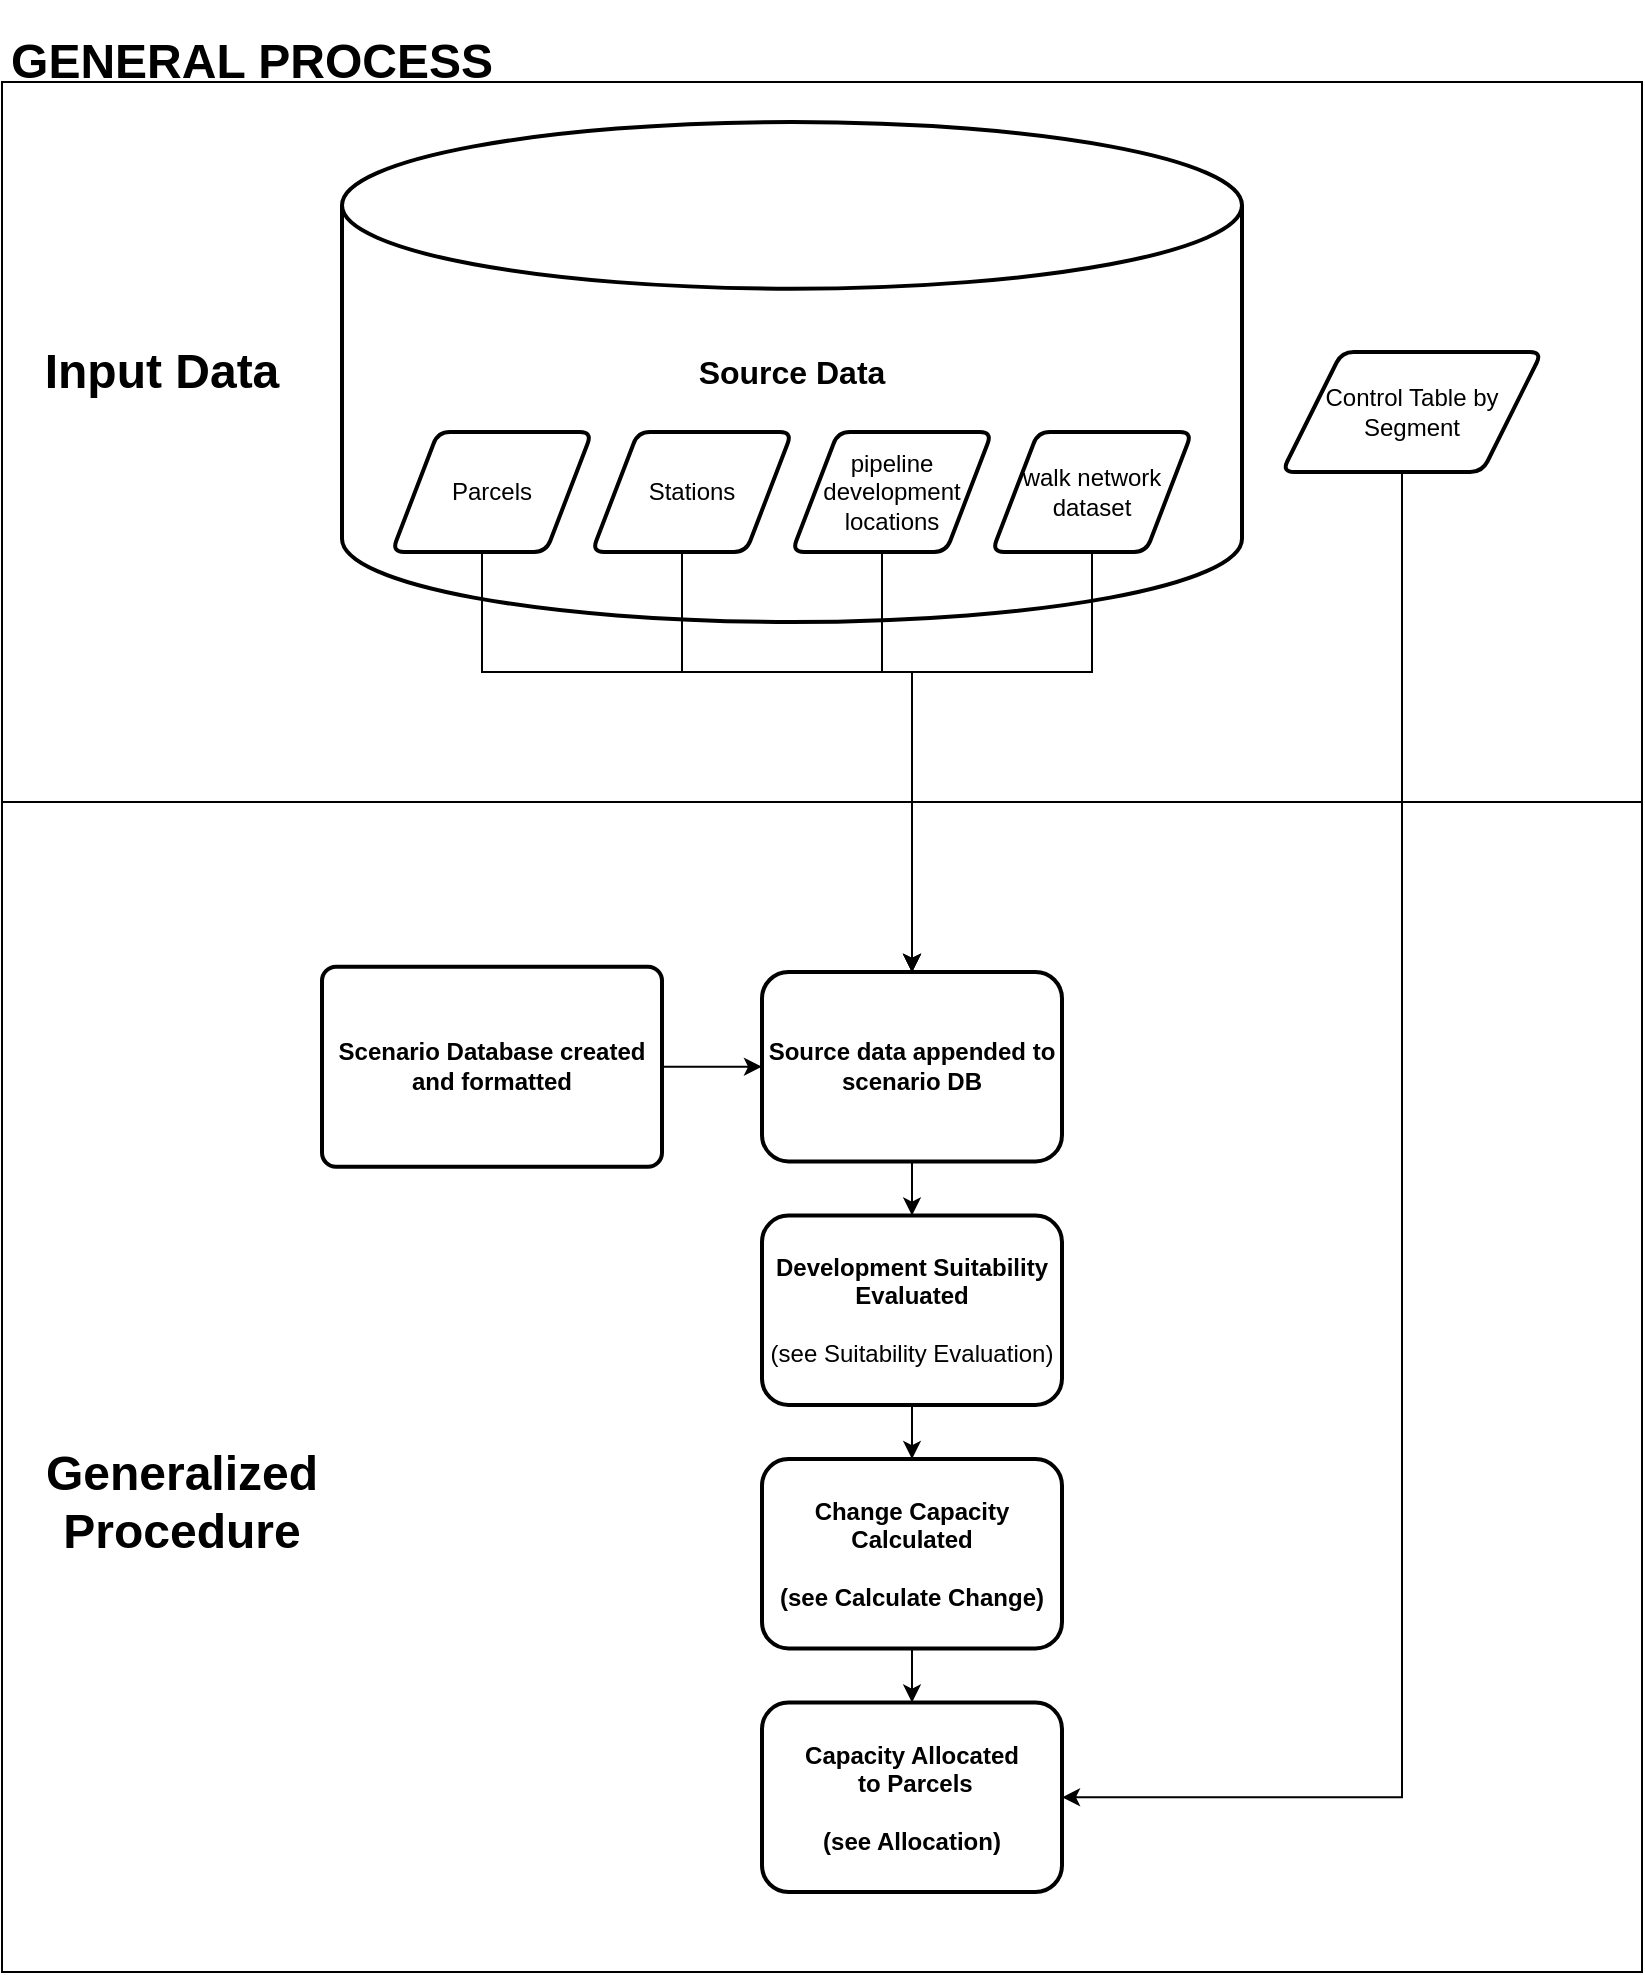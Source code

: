 <mxfile version="13.7.3" type="device" pages="4"><diagram id="kgpKYQtTHZ0yAKxKKP6v" name="Allocation Process General"><mxGraphModel dx="1086" dy="816" grid="1" gridSize="10" guides="1" tooltips="1" connect="1" arrows="1" fold="1" page="1" pageScale="1" pageWidth="850" pageHeight="1100" math="0" shadow="0"><root><mxCell id="0"/><mxCell id="1" parent="0"/><mxCell id="eeIws9MaxXgYiOrbd3A1-16" value="" style="rounded=0;whiteSpace=wrap;html=1;" vertex="1" parent="1"><mxGeometry x="20" y="400" width="820" height="585" as="geometry"/></mxCell><mxCell id="eeIws9MaxXgYiOrbd3A1-15" value="" style="rounded=0;whiteSpace=wrap;html=1;" vertex="1" parent="1"><mxGeometry x="20" y="40" width="820" height="360" as="geometry"/></mxCell><mxCell id="B98JXw8MIbZwQ-wQntFU-1" value="&lt;h4&gt;&lt;font style=&quot;font-size: 16px&quot;&gt;Source Data&lt;/font&gt;&lt;/h4&gt;" style="strokeWidth=2;html=1;shape=mxgraph.flowchart.database;whiteSpace=wrap;align=center;" parent="1" vertex="1"><mxGeometry x="190" y="60" width="450" height="250" as="geometry"/></mxCell><mxCell id="B98JXw8MIbZwQ-wQntFU-3" value="Parcels" style="shape=parallelogram;html=1;strokeWidth=2;perimeter=parallelogramPerimeter;whiteSpace=wrap;rounded=1;arcSize=12;size=0.23;" parent="1" vertex="1"><mxGeometry x="215" y="215" width="100" height="60" as="geometry"/></mxCell><mxCell id="B98JXw8MIbZwQ-wQntFU-4" value="Stations" style="shape=parallelogram;html=1;strokeWidth=2;perimeter=parallelogramPerimeter;whiteSpace=wrap;rounded=1;arcSize=12;size=0.23;" parent="1" vertex="1"><mxGeometry x="315" y="215" width="100" height="60" as="geometry"/></mxCell><mxCell id="B98JXw8MIbZwQ-wQntFU-6" value="walk network dataset" style="shape=parallelogram;html=1;strokeWidth=2;perimeter=parallelogramPerimeter;whiteSpace=wrap;rounded=1;arcSize=12;size=0.23;" parent="1" vertex="1"><mxGeometry x="515" y="215" width="100" height="60" as="geometry"/></mxCell><mxCell id="B98JXw8MIbZwQ-wQntFU-7" value="pipeline development locations" style="shape=parallelogram;html=1;strokeWidth=2;perimeter=parallelogramPerimeter;whiteSpace=wrap;rounded=1;arcSize=12;size=0.23;" parent="1" vertex="1"><mxGeometry x="415" y="215" width="100" height="60" as="geometry"/></mxCell><mxCell id="B98JXw8MIbZwQ-wQntFU-11" value="" style="edgeStyle=orthogonalEdgeStyle;rounded=0;orthogonalLoop=1;jettySize=auto;html=1;" parent="1" source="B98JXw8MIbZwQ-wQntFU-9" target="B98JXw8MIbZwQ-wQntFU-10" edge="1"><mxGeometry relative="1" as="geometry"/></mxCell><mxCell id="B98JXw8MIbZwQ-wQntFU-9" value="&lt;b&gt;Scenario Database created and formatted&lt;/b&gt;" style="rounded=1;whiteSpace=wrap;html=1;absoluteArcSize=1;arcSize=14;strokeWidth=2;" parent="1" vertex="1"><mxGeometry x="180" y="482.35" width="170" height="100" as="geometry"/></mxCell><mxCell id="B98JXw8MIbZwQ-wQntFU-29" value="Control Table by Segment" style="shape=parallelogram;html=1;strokeWidth=2;perimeter=parallelogramPerimeter;whiteSpace=wrap;rounded=1;arcSize=12;size=0.23;" parent="1" vertex="1"><mxGeometry x="660" y="175" width="130" height="60" as="geometry"/></mxCell><mxCell id="dU-bjV_RvkRENs6KI_GZ-2" value="&lt;h1&gt;Input Data&lt;/h1&gt;" style="text;html=1;strokeColor=none;fillColor=none;align=center;verticalAlign=middle;whiteSpace=wrap;rounded=0;" parent="1" vertex="1"><mxGeometry x="20" y="175" width="160" height="20" as="geometry"/></mxCell><mxCell id="hfDr_TblIXwXVqEV-owa-10" value="" style="group" parent="1" vertex="1" connectable="0"><mxGeometry x="400" y="485" width="440" height="500" as="geometry"/></mxCell><mxCell id="B98JXw8MIbZwQ-wQntFU-10" value="&lt;b&gt;Source data appended to scenario DB&lt;/b&gt;" style="whiteSpace=wrap;html=1;rounded=1;strokeWidth=2;arcSize=14;" parent="hfDr_TblIXwXVqEV-owa-10" vertex="1"><mxGeometry width="150" height="94.706" as="geometry"/></mxCell><mxCell id="B98JXw8MIbZwQ-wQntFU-14" value="&lt;b&gt;Development Suitability Evaluated&lt;br&gt;&lt;/b&gt;&lt;br&gt;(see Suitability Evaluation)" style="whiteSpace=wrap;html=1;rounded=1;strokeWidth=2;arcSize=14;" parent="hfDr_TblIXwXVqEV-owa-10" vertex="1"><mxGeometry y="121.765" width="150" height="94.706" as="geometry"/></mxCell><mxCell id="B98JXw8MIbZwQ-wQntFU-15" value="" style="edgeStyle=orthogonalEdgeStyle;rounded=0;orthogonalLoop=1;jettySize=auto;html=1;" parent="hfDr_TblIXwXVqEV-owa-10" source="B98JXw8MIbZwQ-wQntFU-10" target="B98JXw8MIbZwQ-wQntFU-14" edge="1"><mxGeometry relative="1" as="geometry"/></mxCell><mxCell id="B98JXw8MIbZwQ-wQntFU-26" value="&lt;b&gt;Change Capacity Calculated&lt;br&gt;&lt;br&gt;(see Calculate Change)&lt;br&gt;&lt;/b&gt;" style="whiteSpace=wrap;html=1;rounded=1;strokeWidth=2;arcSize=14;" parent="hfDr_TblIXwXVqEV-owa-10" vertex="1"><mxGeometry y="243.529" width="150" height="94.706" as="geometry"/></mxCell><mxCell id="B98JXw8MIbZwQ-wQntFU-27" value="" style="edgeStyle=orthogonalEdgeStyle;rounded=0;orthogonalLoop=1;jettySize=auto;html=1;" parent="hfDr_TblIXwXVqEV-owa-10" source="B98JXw8MIbZwQ-wQntFU-14" target="B98JXw8MIbZwQ-wQntFU-26" edge="1"><mxGeometry relative="1" as="geometry"/></mxCell><mxCell id="B98JXw8MIbZwQ-wQntFU-30" value="&lt;b&gt;Capacity Allocated&lt;br&gt;&amp;nbsp;to Parcels&lt;br&gt;&lt;br&gt;(see Allocation)&lt;br&gt;&lt;/b&gt;" style="whiteSpace=wrap;html=1;rounded=1;strokeWidth=2;arcSize=14;" parent="hfDr_TblIXwXVqEV-owa-10" vertex="1"><mxGeometry y="365.294" width="150" height="94.706" as="geometry"/></mxCell><mxCell id="B98JXw8MIbZwQ-wQntFU-31" value="" style="edgeStyle=orthogonalEdgeStyle;rounded=0;orthogonalLoop=1;jettySize=auto;html=1;" parent="hfDr_TblIXwXVqEV-owa-10" source="B98JXw8MIbZwQ-wQntFU-26" target="B98JXw8MIbZwQ-wQntFU-30" edge="1"><mxGeometry relative="1" as="geometry"/></mxCell><mxCell id="8" style="edgeStyle=orthogonalEdgeStyle;rounded=0;orthogonalLoop=1;jettySize=auto;html=1;entryX=0.5;entryY=0;entryDx=0;entryDy=0;" parent="1" source="B98JXw8MIbZwQ-wQntFU-7" target="B98JXw8MIbZwQ-wQntFU-10" edge="1"><mxGeometry relative="1" as="geometry"><mxPoint x="540" y="515" as="targetPoint"/><Array as="points"><mxPoint x="460" y="335"/><mxPoint x="475" y="335"/></Array></mxGeometry></mxCell><mxCell id="7" style="edgeStyle=orthogonalEdgeStyle;rounded=0;orthogonalLoop=1;jettySize=auto;html=1;entryX=0.5;entryY=0;entryDx=0;entryDy=0;" parent="1" source="B98JXw8MIbZwQ-wQntFU-4" target="B98JXw8MIbZwQ-wQntFU-10" edge="1"><mxGeometry relative="1" as="geometry"><mxPoint x="540" y="520" as="targetPoint"/><Array as="points"><mxPoint x="360" y="335"/><mxPoint x="475" y="335"/></Array></mxGeometry></mxCell><mxCell id="2" style="edgeStyle=orthogonalEdgeStyle;rounded=0;orthogonalLoop=1;jettySize=auto;html=1;entryX=0.5;entryY=0;entryDx=0;entryDy=0;" parent="1" source="B98JXw8MIbZwQ-wQntFU-3" target="B98JXw8MIbZwQ-wQntFU-10" edge="1"><mxGeometry relative="1" as="geometry"><Array as="points"><mxPoint x="260" y="335"/><mxPoint x="475" y="335"/></Array></mxGeometry></mxCell><mxCell id="9" style="edgeStyle=orthogonalEdgeStyle;rounded=0;orthogonalLoop=1;jettySize=auto;html=1;exitX=0.5;exitY=1;exitDx=0;exitDy=0;entryX=0.5;entryY=0;entryDx=0;entryDy=0;" parent="1" source="B98JXw8MIbZwQ-wQntFU-6" target="B98JXw8MIbZwQ-wQntFU-10" edge="1"><mxGeometry relative="1" as="geometry"><mxPoint x="540" y="518" as="targetPoint"/><Array as="points"><mxPoint x="565" y="335"/><mxPoint x="475" y="335"/></Array></mxGeometry></mxCell><mxCell id="10" style="edgeStyle=orthogonalEdgeStyle;rounded=0;orthogonalLoop=1;jettySize=auto;html=1;entryX=1;entryY=0.5;entryDx=0;entryDy=0;" parent="1" source="B98JXw8MIbZwQ-wQntFU-29" target="B98JXw8MIbZwQ-wQntFU-30" edge="1"><mxGeometry relative="1" as="geometry"><Array as="points"><mxPoint x="720" y="898"/></Array></mxGeometry></mxCell><mxCell id="dU-bjV_RvkRENs6KI_GZ-4" value="&lt;h1&gt;Generalized Procedure&lt;/h1&gt;" style="text;html=1;strokeColor=none;fillColor=none;align=center;verticalAlign=middle;whiteSpace=wrap;rounded=0;" parent="1" vertex="1"><mxGeometry x="40" y="740" width="140" height="20" as="geometry"/></mxCell><mxCell id="r4KeWxivyEHobXLCQdwS-10" value="&lt;h1&gt;GENERAL PROCESS&lt;/h1&gt;" style="text;html=1;strokeColor=none;fillColor=none;align=center;verticalAlign=middle;whiteSpace=wrap;rounded=0;" vertex="1" parent="1"><mxGeometry x="20" y="20" width="250" height="20" as="geometry"/></mxCell></root></mxGraphModel></diagram><diagram id="YgePdt-ZjOaKXcKPsFAY" name="Suitability Evaluation"><mxGraphModel dx="3022" dy="1632" grid="1" gridSize="10" guides="1" tooltips="1" connect="1" arrows="1" fold="1" page="1" pageScale="1" pageWidth="850" pageHeight="1100" math="0" shadow="0"><root><mxCell id="oKbmgsCJO1qK6zfzRRM1-0"/><mxCell id="oKbmgsCJO1qK6zfzRRM1-1" parent="oKbmgsCJO1qK6zfzRRM1-0"/><mxCell id="ac-LgwPqp6ltf0PlYtnu-0" value="&lt;h1&gt;SUITABILITY EVALUATION&lt;/h1&gt;" style="text;html=1;strokeColor=none;fillColor=none;align=center;verticalAlign=middle;whiteSpace=wrap;rounded=0;" vertex="1" parent="oKbmgsCJO1qK6zfzRRM1-1"><mxGeometry x="-810" y="70" width="310" height="20" as="geometry"/></mxCell><mxCell id="ac-LgwPqp6ltf0PlYtnu-1" value="" style="group" vertex="1" connectable="0" parent="oKbmgsCJO1qK6zfzRRM1-1"><mxGeometry x="-820" y="100" width="1640" height="1920" as="geometry"/></mxCell><mxCell id="yhJmlhjBK0VoF_wcdJO8-14" value="" style="shape=table;html=1;whiteSpace=wrap;startSize=0;container=1;collapsible=0;childLayout=tableLayout;" parent="ac-LgwPqp6ltf0PlYtnu-1" vertex="1"><mxGeometry x="10" width="1630" height="1920" as="geometry"/></mxCell><mxCell id="yhJmlhjBK0VoF_wcdJO8-15" value="" style="shape=partialRectangle;html=1;whiteSpace=wrap;collapsible=0;dropTarget=0;pointerEvents=0;fillColor=none;top=0;left=0;bottom=0;right=0;points=[[0,0.5],[1,0.5]];portConstraint=eastwest;" parent="yhJmlhjBK0VoF_wcdJO8-14" vertex="1"><mxGeometry width="1630" height="1920" as="geometry"/></mxCell><mxCell id="yhJmlhjBK0VoF_wcdJO8-16" value="" style="shape=partialRectangle;html=1;whiteSpace=wrap;connectable=0;overflow=hidden;fillColor=none;top=0;left=0;bottom=0;right=0;" parent="yhJmlhjBK0VoF_wcdJO8-15" vertex="1"><mxGeometry width="600" height="1920" as="geometry"/></mxCell><mxCell id="yhJmlhjBK0VoF_wcdJO8-17" value="" style="shape=partialRectangle;html=1;whiteSpace=wrap;connectable=0;overflow=hidden;fillColor=none;top=0;left=0;bottom=0;right=0;" parent="yhJmlhjBK0VoF_wcdJO8-15" vertex="1"><mxGeometry x="600" width="660" height="1920" as="geometry"/></mxCell><mxCell id="yhJmlhjBK0VoF_wcdJO8-18" value="" style="shape=partialRectangle;html=1;whiteSpace=wrap;connectable=0;overflow=hidden;fillColor=none;top=0;left=0;bottom=0;right=0;" parent="yhJmlhjBK0VoF_wcdJO8-15" vertex="1"><mxGeometry x="1260" width="370" height="1920" as="geometry"/></mxCell><mxCell id="M2d2xbPwVepsozG_OI-g-0" value="Parcels" style="shape=parallelogram;html=1;strokeWidth=2;perimeter=parallelogramPerimeter;whiteSpace=wrap;rounded=1;arcSize=12;size=0.23;" parent="ac-LgwPqp6ltf0PlYtnu-1" vertex="1"><mxGeometry x="30" y="140" width="230" height="160" as="geometry"/></mxCell><mxCell id="M2d2xbPwVepsozG_OI-g-1" value="Evaluate&amp;nbsp;&lt;br&gt;Parcel&amp;nbsp; Development Opportunity Site" style="rhombus;whiteSpace=wrap;html=1;" parent="ac-LgwPqp6ltf0PlYtnu-1" vertex="1"><mxGeometry x="710" y="150" width="160" height="150" as="geometry"/></mxCell><mxCell id="M2d2xbPwVepsozG_OI-g-2" style="edgeStyle=orthogonalEdgeStyle;rounded=0;orthogonalLoop=1;jettySize=auto;html=1;exitX=1;exitY=0.5;exitDx=0;exitDy=0;entryX=0;entryY=0.5;entryDx=0;entryDy=0;" parent="ac-LgwPqp6ltf0PlYtnu-1" source="M2d2xbPwVepsozG_OI-g-0" target="M2d2xbPwVepsozG_OI-g-1" edge="1"><mxGeometry relative="1" as="geometry"><Array as="points"><mxPoint x="234" y="218"/><mxPoint x="710" y="218"/></Array></mxGeometry></mxCell><mxCell id="M2d2xbPwVepsozG_OI-g-3" value="&lt;font style=&quot;font-size: 18px&quot;&gt;No&lt;br&gt;&lt;/font&gt;&lt;br&gt;Set DO weight = 0.0" style="whiteSpace=wrap;html=1;" parent="ac-LgwPqp6ltf0PlYtnu-1" vertex="1"><mxGeometry x="970" y="187.5" width="180" height="75" as="geometry"/></mxCell><mxCell id="M2d2xbPwVepsozG_OI-g-4" value="" style="edgeStyle=orthogonalEdgeStyle;rounded=0;orthogonalLoop=1;jettySize=auto;html=1;" parent="ac-LgwPqp6ltf0PlYtnu-1" source="M2d2xbPwVepsozG_OI-g-1" target="M2d2xbPwVepsozG_OI-g-3" edge="1"><mxGeometry relative="1" as="geometry"/></mxCell><mxCell id="M2d2xbPwVepsozG_OI-g-5" value="&lt;font style=&quot;font-size: 18px&quot;&gt;Yes&lt;br&gt;&lt;/font&gt;&lt;br&gt;set DO weight to 0.6" style="whiteSpace=wrap;html=1;" parent="ac-LgwPqp6ltf0PlYtnu-1" vertex="1"><mxGeometry x="970" y="272.5" width="180" height="80" as="geometry"/></mxCell><mxCell id="M2d2xbPwVepsozG_OI-g-6" value="" style="edgeStyle=orthogonalEdgeStyle;rounded=0;orthogonalLoop=1;jettySize=auto;html=1;" parent="ac-LgwPqp6ltf0PlYtnu-1" source="M2d2xbPwVepsozG_OI-g-1" target="M2d2xbPwVepsozG_OI-g-5" edge="1"><mxGeometry relative="1" as="geometry"><Array as="points"><mxPoint x="790" y="302.5"/></Array></mxGeometry></mxCell><mxCell id="M2d2xbPwVepsozG_OI-g-9" value="Evaluate&lt;br&gt;Parcel Landuse" style="rhombus;whiteSpace=wrap;html=1;" parent="ac-LgwPqp6ltf0PlYtnu-1" vertex="1"><mxGeometry x="710" y="340" width="160" height="150" as="geometry"/></mxCell><mxCell id="M2d2xbPwVepsozG_OI-g-12" style="edgeStyle=orthogonalEdgeStyle;rounded=0;orthogonalLoop=1;jettySize=auto;html=1;exitX=1;exitY=0.5;exitDx=0;exitDy=0;entryX=0;entryY=0.5;entryDx=0;entryDy=0;" parent="ac-LgwPqp6ltf0PlYtnu-1" source="M2d2xbPwVepsozG_OI-g-0" target="M2d2xbPwVepsozG_OI-g-9" edge="1"><mxGeometry relative="1" as="geometry"><Array as="points"><mxPoint x="234" y="218"/><mxPoint x="640" y="218"/><mxPoint x="640" y="415"/></Array></mxGeometry></mxCell><mxCell id="M2d2xbPwVepsozG_OI-g-10" value="&lt;font style=&quot;font-size: 18px&quot;&gt;Landuse = Vacant&lt;br&gt;&lt;/font&gt;&lt;br&gt;Set vacancy weight = 0.15" style="whiteSpace=wrap;html=1;" parent="ac-LgwPqp6ltf0PlYtnu-1" vertex="1"><mxGeometry x="970" y="377.5" width="180" height="75" as="geometry"/></mxCell><mxCell id="M2d2xbPwVepsozG_OI-g-7" value="" style="edgeStyle=orthogonalEdgeStyle;rounded=0;orthogonalLoop=1;jettySize=auto;html=1;" parent="ac-LgwPqp6ltf0PlYtnu-1" source="M2d2xbPwVepsozG_OI-g-9" target="M2d2xbPwVepsozG_OI-g-10" edge="1"><mxGeometry relative="1" as="geometry"/></mxCell><mxCell id="M2d2xbPwVepsozG_OI-g-11" value="&lt;font style=&quot;font-size: 18px&quot;&gt;Landuse = any other&lt;/font&gt;&lt;br&gt;&lt;br&gt;Set vacancy weight = 0.0" style="whiteSpace=wrap;html=1;" parent="ac-LgwPqp6ltf0PlYtnu-1" vertex="1"><mxGeometry x="970" y="462.5" width="180" height="80" as="geometry"/></mxCell><mxCell id="M2d2xbPwVepsozG_OI-g-8" value="" style="edgeStyle=orthogonalEdgeStyle;rounded=0;orthogonalLoop=1;jettySize=auto;html=1;" parent="ac-LgwPqp6ltf0PlYtnu-1" source="M2d2xbPwVepsozG_OI-g-9" target="M2d2xbPwVepsozG_OI-g-11" edge="1"><mxGeometry relative="1" as="geometry"><Array as="points"><mxPoint x="790" y="492.5"/></Array></mxGeometry></mxCell><mxCell id="M2d2xbPwVepsozG_OI-g-13" value="DO weight&lt;br&gt;(max = 0.6)" style="ellipse;whiteSpace=wrap;html=1;aspect=fixed;" parent="ac-LgwPqp6ltf0PlYtnu-1" vertex="1"><mxGeometry x="1410" y="220.5" width="80" height="80" as="geometry"/></mxCell><mxCell id="M2d2xbPwVepsozG_OI-g-15" style="edgeStyle=orthogonalEdgeStyle;rounded=0;orthogonalLoop=1;jettySize=auto;html=1;entryX=0;entryY=0.5;entryDx=0;entryDy=0;" parent="ac-LgwPqp6ltf0PlYtnu-1" source="M2d2xbPwVepsozG_OI-g-3" target="M2d2xbPwVepsozG_OI-g-13" edge="1"><mxGeometry relative="1" as="geometry"/></mxCell><mxCell id="M2d2xbPwVepsozG_OI-g-16" style="edgeStyle=orthogonalEdgeStyle;rounded=0;orthogonalLoop=1;jettySize=auto;html=1;exitX=1;exitY=0.5;exitDx=0;exitDy=0;entryX=0;entryY=0.5;entryDx=0;entryDy=0;" parent="ac-LgwPqp6ltf0PlYtnu-1" source="M2d2xbPwVepsozG_OI-g-5" target="M2d2xbPwVepsozG_OI-g-13" edge="1"><mxGeometry relative="1" as="geometry"/></mxCell><mxCell id="M2d2xbPwVepsozG_OI-g-14" value="Vacancy weight&lt;br&gt;(max = 0.15)" style="ellipse;whiteSpace=wrap;html=1;aspect=fixed;" parent="ac-LgwPqp6ltf0PlYtnu-1" vertex="1"><mxGeometry x="1410" y="422.5" width="80" height="80" as="geometry"/></mxCell><mxCell id="M2d2xbPwVepsozG_OI-g-17" style="edgeStyle=orthogonalEdgeStyle;rounded=0;orthogonalLoop=1;jettySize=auto;html=1;exitX=1;exitY=0.5;exitDx=0;exitDy=0;entryX=0;entryY=0.5;entryDx=0;entryDy=0;" parent="ac-LgwPqp6ltf0PlYtnu-1" source="M2d2xbPwVepsozG_OI-g-10" target="M2d2xbPwVepsozG_OI-g-14" edge="1"><mxGeometry relative="1" as="geometry"/></mxCell><mxCell id="M2d2xbPwVepsozG_OI-g-18" style="edgeStyle=orthogonalEdgeStyle;rounded=0;orthogonalLoop=1;jettySize=auto;html=1;exitX=1;exitY=0.5;exitDx=0;exitDy=0;entryX=0;entryY=0.5;entryDx=0;entryDy=0;" parent="ac-LgwPqp6ltf0PlYtnu-1" source="M2d2xbPwVepsozG_OI-g-11" target="M2d2xbPwVepsozG_OI-g-14" edge="1"><mxGeometry relative="1" as="geometry"><mxPoint x="1180" y="462.5" as="targetPoint"/></mxGeometry></mxCell><mxCell id="M2d2xbPwVepsozG_OI-g-41" value="Calculate&lt;br&gt;Developable &lt;br&gt;Area" style="rhombus;whiteSpace=wrap;html=1;" parent="ac-LgwPqp6ltf0PlYtnu-1" vertex="1"><mxGeometry x="705" y="542.5" width="160" height="150" as="geometry"/></mxCell><mxCell id="M2d2xbPwVepsozG_OI-g-42" style="edgeStyle=orthogonalEdgeStyle;rounded=0;orthogonalLoop=1;jettySize=auto;html=1;entryX=0;entryY=0.5;entryDx=0;entryDy=0;exitX=1;exitY=0.5;exitDx=0;exitDy=0;" parent="ac-LgwPqp6ltf0PlYtnu-1" source="M2d2xbPwVepsozG_OI-g-0" target="M2d2xbPwVepsozG_OI-g-41" edge="1"><mxGeometry relative="1" as="geometry"><Array as="points"><mxPoint x="234" y="218"/><mxPoint x="640" y="218"/><mxPoint x="640" y="618"/></Array></mxGeometry></mxCell><mxCell id="M2d2xbPwVepsozG_OI-g-43" value="Calcuate &lt;br&gt;Base area&amp;nbsp;" style="rhombus;whiteSpace=wrap;html=1;" parent="ac-LgwPqp6ltf0PlYtnu-1" vertex="1"><mxGeometry x="880" y="632.5" width="125" height="90" as="geometry"/></mxCell><mxCell id="M2d2xbPwVepsozG_OI-g-44" value="" style="edgeStyle=orthogonalEdgeStyle;rounded=0;orthogonalLoop=1;jettySize=auto;html=1;entryX=0.5;entryY=0;entryDx=0;entryDy=0;" parent="ac-LgwPqp6ltf0PlYtnu-1" source="M2d2xbPwVepsozG_OI-g-41" target="M2d2xbPwVepsozG_OI-g-43" edge="1"><mxGeometry relative="1" as="geometry"><Array as="points"><mxPoint x="943" y="617.5"/></Array></mxGeometry></mxCell><mxCell id="M2d2xbPwVepsozG_OI-g-46" value="Calculate&lt;br&gt;&amp;nbsp;Loss Factor" style="rhombus;whiteSpace=wrap;html=1;" parent="ac-LgwPqp6ltf0PlYtnu-1" vertex="1"><mxGeometry x="1015" y="632.5" width="125" height="90" as="geometry"/></mxCell><mxCell id="M2d2xbPwVepsozG_OI-g-47" value="" style="edgeStyle=orthogonalEdgeStyle;rounded=0;orthogonalLoop=1;jettySize=auto;html=1;entryX=0.5;entryY=0;entryDx=0;entryDy=0;" parent="ac-LgwPqp6ltf0PlYtnu-1" source="M2d2xbPwVepsozG_OI-g-41" target="M2d2xbPwVepsozG_OI-g-46" edge="1"><mxGeometry relative="1" as="geometry"><Array as="points"><mxPoint x="1078" y="617.5"/></Array></mxGeometry></mxCell><mxCell id="M2d2xbPwVepsozG_OI-g-52" value="Standardize&lt;br&gt;Areas" style="rhombus;whiteSpace=wrap;html=1;" parent="ac-LgwPqp6ltf0PlYtnu-1" vertex="1"><mxGeometry x="950" y="742.5" width="125" height="90" as="geometry"/></mxCell><mxCell id="M2d2xbPwVepsozG_OI-g-57" style="edgeStyle=orthogonalEdgeStyle;rounded=0;orthogonalLoop=1;jettySize=auto;html=1;exitX=0.5;exitY=1;exitDx=0;exitDy=0;entryX=0.448;entryY=0;entryDx=0;entryDy=0;entryPerimeter=0;" parent="ac-LgwPqp6ltf0PlYtnu-1" source="M2d2xbPwVepsozG_OI-g-43" target="M2d2xbPwVepsozG_OI-g-52" edge="1"><mxGeometry relative="1" as="geometry"/></mxCell><mxCell id="M2d2xbPwVepsozG_OI-g-58" style="edgeStyle=orthogonalEdgeStyle;rounded=0;orthogonalLoop=1;jettySize=auto;html=1;exitX=0.5;exitY=1;exitDx=0;exitDy=0;" parent="ac-LgwPqp6ltf0PlYtnu-1" source="M2d2xbPwVepsozG_OI-g-46" target="M2d2xbPwVepsozG_OI-g-52" edge="1"><mxGeometry relative="1" as="geometry"/></mxCell><mxCell id="M2d2xbPwVepsozG_OI-g-59" value="Multiply by 0.1" style="rhombus;whiteSpace=wrap;html=1;" parent="ac-LgwPqp6ltf0PlYtnu-1" vertex="1"><mxGeometry x="950" y="852.5" width="125" height="90" as="geometry"/></mxCell><mxCell id="M2d2xbPwVepsozG_OI-g-60" value="" style="edgeStyle=orthogonalEdgeStyle;rounded=0;orthogonalLoop=1;jettySize=auto;html=1;" parent="ac-LgwPqp6ltf0PlYtnu-1" source="M2d2xbPwVepsozG_OI-g-52" target="M2d2xbPwVepsozG_OI-g-59" edge="1"><mxGeometry relative="1" as="geometry"/></mxCell><mxCell id="M2d2xbPwVepsozG_OI-g-61" value="DevArea&lt;br&gt;Weight&lt;br&gt;(max = 0.1)" style="ellipse;whiteSpace=wrap;html=1;aspect=fixed;" parent="ac-LgwPqp6ltf0PlYtnu-1" vertex="1"><mxGeometry x="1410" y="857.5" width="80" height="80" as="geometry"/></mxCell><mxCell id="M2d2xbPwVepsozG_OI-g-62" style="edgeStyle=orthogonalEdgeStyle;rounded=0;orthogonalLoop=1;jettySize=auto;html=1;exitX=1;exitY=0.5;exitDx=0;exitDy=0;entryX=0;entryY=0.5;entryDx=0;entryDy=0;" parent="ac-LgwPqp6ltf0PlYtnu-1" source="M2d2xbPwVepsozG_OI-g-59" target="M2d2xbPwVepsozG_OI-g-61" edge="1"><mxGeometry relative="1" as="geometry"/></mxCell><mxCell id="M2d2xbPwVepsozG_OI-g-63" value="Evaluate &lt;br&gt;Parcel &lt;br&gt;inclusion in &lt;br&gt;Walkshed" style="rhombus;whiteSpace=wrap;html=1;" parent="ac-LgwPqp6ltf0PlYtnu-1" vertex="1"><mxGeometry x="700" y="997.5" width="160" height="150" as="geometry"/></mxCell><mxCell id="Zmi4wPi4DVPU643fr-M3-5" style="edgeStyle=orthogonalEdgeStyle;rounded=0;orthogonalLoop=1;jettySize=auto;html=1;entryX=0;entryY=0.5;entryDx=0;entryDy=0;exitX=1;exitY=0.5;exitDx=0;exitDy=0;" parent="ac-LgwPqp6ltf0PlYtnu-1" source="M2d2xbPwVepsozG_OI-g-0" target="M2d2xbPwVepsozG_OI-g-63" edge="1"><mxGeometry relative="1" as="geometry"><Array as="points"><mxPoint x="234" y="218"/><mxPoint x="640" y="218"/><mxPoint x="640" y="1073"/></Array></mxGeometry></mxCell><mxCell id="Zmi4wPi4DVPU643fr-M3-1" value="generate walkshed" style="rounded=1;whiteSpace=wrap;html=1;" parent="ac-LgwPqp6ltf0PlYtnu-1" vertex="1"><mxGeometry x="280" y="1042.5" width="120" height="60" as="geometry"/></mxCell><mxCell id="deulCfn8G_IX_LWm23YG-15" style="edgeStyle=orthogonalEdgeStyle;rounded=0;orthogonalLoop=1;jettySize=auto;html=1;exitX=1;exitY=0.5;exitDx=0;exitDy=0;entryX=0;entryY=0.5;entryDx=0;entryDy=0;" parent="ac-LgwPqp6ltf0PlYtnu-1" source="Zmi4wPi4DVPU643fr-M3-3" target="M2d2xbPwVepsozG_OI-g-63" edge="1"><mxGeometry relative="1" as="geometry"/></mxCell><mxCell id="Zmi4wPi4DVPU643fr-M3-3" value="1/4 mile WalkShed" style="shape=parallelogram;html=1;strokeWidth=2;perimeter=parallelogramPerimeter;whiteSpace=wrap;rounded=1;arcSize=12;size=0.23;" parent="ac-LgwPqp6ltf0PlYtnu-1" vertex="1"><mxGeometry x="440" y="1027.5" width="170" height="90" as="geometry"/></mxCell><mxCell id="Zmi4wPi4DVPU643fr-M3-4" style="edgeStyle=orthogonalEdgeStyle;rounded=0;orthogonalLoop=1;jettySize=auto;html=1;exitX=1;exitY=0.5;exitDx=0;exitDy=0;" parent="ac-LgwPqp6ltf0PlYtnu-1" source="Zmi4wPi4DVPU643fr-M3-1" target="Zmi4wPi4DVPU643fr-M3-3" edge="1"><mxGeometry relative="1" as="geometry"/></mxCell><mxCell id="Zmi4wPi4DVPU643fr-M3-8" value="&lt;font style=&quot;font-size: 18px&quot;&gt;In Walkshed&lt;br&gt;&lt;/font&gt;&lt;br&gt;Set walkshed weight = 0.1" style="whiteSpace=wrap;html=1;" parent="ac-LgwPqp6ltf0PlYtnu-1" vertex="1"><mxGeometry x="970" y="980" width="180" height="75" as="geometry"/></mxCell><mxCell id="deulCfn8G_IX_LWm23YG-1" style="edgeStyle=orthogonalEdgeStyle;rounded=0;orthogonalLoop=1;jettySize=auto;html=1;exitX=1;exitY=0.5;exitDx=0;exitDy=0;entryX=0;entryY=0.5;entryDx=0;entryDy=0;" parent="ac-LgwPqp6ltf0PlYtnu-1" source="M2d2xbPwVepsozG_OI-g-63" target="Zmi4wPi4DVPU643fr-M3-8" edge="1"><mxGeometry relative="1" as="geometry"/></mxCell><mxCell id="Zmi4wPi4DVPU643fr-M3-10" value="&lt;font style=&quot;font-size: 18px&quot;&gt;Out Walkshed&lt;/font&gt;&lt;br&gt;&lt;br&gt;Set walkshed weight = 0.0" style="whiteSpace=wrap;html=1;" parent="ac-LgwPqp6ltf0PlYtnu-1" vertex="1"><mxGeometry x="970" y="1067.5" width="180" height="80" as="geometry"/></mxCell><mxCell id="deulCfn8G_IX_LWm23YG-2" style="edgeStyle=orthogonalEdgeStyle;rounded=0;orthogonalLoop=1;jettySize=auto;html=1;exitX=1;exitY=0.5;exitDx=0;exitDy=0;entryX=0;entryY=0.5;entryDx=0;entryDy=0;" parent="ac-LgwPqp6ltf0PlYtnu-1" source="M2d2xbPwVepsozG_OI-g-63" target="Zmi4wPi4DVPU643fr-M3-10" edge="1"><mxGeometry relative="1" as="geometry"/></mxCell><mxCell id="Zmi4wPi4DVPU643fr-M3-11" value="Walkshed weight&lt;br&gt;(max = 0.1)" style="ellipse;whiteSpace=wrap;html=1;aspect=fixed;" parent="ac-LgwPqp6ltf0PlYtnu-1" vertex="1"><mxGeometry x="1410" y="1027.5" width="80" height="80" as="geometry"/></mxCell><mxCell id="Zmi4wPi4DVPU643fr-M3-7" style="edgeStyle=orthogonalEdgeStyle;rounded=0;orthogonalLoop=1;jettySize=auto;html=1;exitX=1;exitY=0.5;exitDx=0;exitDy=0;entryX=0;entryY=0.5;entryDx=0;entryDy=0;" parent="ac-LgwPqp6ltf0PlYtnu-1" source="Zmi4wPi4DVPU643fr-M3-8" target="Zmi4wPi4DVPU643fr-M3-11" edge="1"><mxGeometry relative="1" as="geometry"/></mxCell><mxCell id="Zmi4wPi4DVPU643fr-M3-9" style="edgeStyle=orthogonalEdgeStyle;rounded=0;orthogonalLoop=1;jettySize=auto;html=1;exitX=1;exitY=0.5;exitDx=0;exitDy=0;entryX=0;entryY=0.5;entryDx=0;entryDy=0;" parent="ac-LgwPqp6ltf0PlYtnu-1" source="Zmi4wPi4DVPU643fr-M3-10" target="Zmi4wPi4DVPU643fr-M3-11" edge="1"><mxGeometry relative="1" as="geometry"><mxPoint x="1180" y="1067.5" as="targetPoint"/></mxGeometry></mxCell><mxCell id="deulCfn8G_IX_LWm23YG-3" value="locate parcels within 1/2 mile of stations" style="rounded=1;whiteSpace=wrap;html=1;" parent="ac-LgwPqp6ltf0PlYtnu-1" vertex="1"><mxGeometry x="290" y="1385" width="120" height="60" as="geometry"/></mxCell><mxCell id="deulCfn8G_IX_LWm23YG-5" value="Evaluate &lt;br&gt;Parcel &lt;br&gt;Distance to &lt;br&gt;Station" style="rhombus;whiteSpace=wrap;html=1;" parent="ac-LgwPqp6ltf0PlYtnu-1" vertex="1"><mxGeometry x="700" y="1340" width="160" height="150" as="geometry"/></mxCell><mxCell id="deulCfn8G_IX_LWm23YG-7" style="edgeStyle=orthogonalEdgeStyle;rounded=0;orthogonalLoop=1;jettySize=auto;html=1;exitX=1;exitY=0.5;exitDx=0;exitDy=0;entryX=0;entryY=0.5;entryDx=0;entryDy=0;" parent="ac-LgwPqp6ltf0PlYtnu-1" source="M2d2xbPwVepsozG_OI-g-0" target="deulCfn8G_IX_LWm23YG-5" edge="1"><mxGeometry relative="1" as="geometry"><mxPoint x="690" y="1400" as="targetPoint"/><Array as="points"><mxPoint x="234" y="218"/><mxPoint x="640" y="218"/><mxPoint x="640" y="1415"/></Array></mxGeometry></mxCell><mxCell id="deulCfn8G_IX_LWm23YG-6" style="edgeStyle=orthogonalEdgeStyle;rounded=0;orthogonalLoop=1;jettySize=auto;html=1;entryX=0;entryY=0.5;entryDx=0;entryDy=0;" parent="ac-LgwPqp6ltf0PlYtnu-1" source="deulCfn8G_IX_LWm23YG-3" target="deulCfn8G_IX_LWm23YG-5" edge="1"><mxGeometry relative="1" as="geometry"/></mxCell><mxCell id="deulCfn8G_IX_LWm23YG-9" value="&lt;font style=&quot;font-size: 18px&quot;&gt;In Station Area&lt;br&gt;&lt;/font&gt;&lt;br&gt;Set walkshed weight = 0.05" style="whiteSpace=wrap;html=1;" parent="ac-LgwPqp6ltf0PlYtnu-1" vertex="1"><mxGeometry x="960" y="1331.25" width="180" height="75" as="geometry"/></mxCell><mxCell id="deulCfn8G_IX_LWm23YG-13" style="edgeStyle=orthogonalEdgeStyle;rounded=0;orthogonalLoop=1;jettySize=auto;html=1;entryX=0;entryY=0.5;entryDx=0;entryDy=0;exitX=1;exitY=0.5;exitDx=0;exitDy=0;" parent="ac-LgwPqp6ltf0PlYtnu-1" source="deulCfn8G_IX_LWm23YG-5" target="deulCfn8G_IX_LWm23YG-9" edge="1"><mxGeometry relative="1" as="geometry"><mxPoint x="850" y="1415" as="sourcePoint"/></mxGeometry></mxCell><mxCell id="deulCfn8G_IX_LWm23YG-11" value="&lt;font style=&quot;font-size: 18px&quot;&gt;Out Station Area&lt;/font&gt;&lt;br&gt;&lt;br&gt;Set walkshed weight = 0.0" style="whiteSpace=wrap;html=1;" parent="ac-LgwPqp6ltf0PlYtnu-1" vertex="1"><mxGeometry x="960" y="1418.75" width="180" height="80" as="geometry"/></mxCell><mxCell id="deulCfn8G_IX_LWm23YG-14" style="edgeStyle=orthogonalEdgeStyle;rounded=0;orthogonalLoop=1;jettySize=auto;html=1;exitX=1;exitY=0.5;exitDx=0;exitDy=0;entryX=0;entryY=0.5;entryDx=0;entryDy=0;" parent="ac-LgwPqp6ltf0PlYtnu-1" source="deulCfn8G_IX_LWm23YG-5" target="deulCfn8G_IX_LWm23YG-11" edge="1"><mxGeometry relative="1" as="geometry"/></mxCell><mxCell id="deulCfn8G_IX_LWm23YG-12" value="Station Area weight&lt;br&gt;(max = 0.05)" style="ellipse;whiteSpace=wrap;html=1;aspect=fixed;" parent="ac-LgwPqp6ltf0PlYtnu-1" vertex="1"><mxGeometry x="1410" y="1375" width="80" height="80" as="geometry"/></mxCell><mxCell id="deulCfn8G_IX_LWm23YG-8" style="edgeStyle=orthogonalEdgeStyle;rounded=0;orthogonalLoop=1;jettySize=auto;html=1;exitX=1;exitY=0.5;exitDx=0;exitDy=0;entryX=0;entryY=0.5;entryDx=0;entryDy=0;" parent="ac-LgwPqp6ltf0PlYtnu-1" source="deulCfn8G_IX_LWm23YG-9" target="deulCfn8G_IX_LWm23YG-12" edge="1"><mxGeometry relative="1" as="geometry"/></mxCell><mxCell id="deulCfn8G_IX_LWm23YG-10" style="edgeStyle=orthogonalEdgeStyle;rounded=0;orthogonalLoop=1;jettySize=auto;html=1;exitX=1;exitY=0.5;exitDx=0;exitDy=0;entryX=0;entryY=0.5;entryDx=0;entryDy=0;" parent="ac-LgwPqp6ltf0PlYtnu-1" source="deulCfn8G_IX_LWm23YG-11" target="deulCfn8G_IX_LWm23YG-12" edge="1"><mxGeometry relative="1" as="geometry"><mxPoint x="1170" y="1418.75" as="targetPoint"/></mxGeometry></mxCell><mxCell id="deulCfn8G_IX_LWm23YG-16" value="Sum All wieghts for Total Suitability" style="rounded=1;whiteSpace=wrap;html=1;" parent="ac-LgwPqp6ltf0PlYtnu-1" vertex="1"><mxGeometry x="1460" y="1670" width="120" height="60" as="geometry"/></mxCell><mxCell id="deulCfn8G_IX_LWm23YG-22" style="edgeStyle=orthogonalEdgeStyle;rounded=0;orthogonalLoop=1;jettySize=auto;html=1;exitX=1;exitY=0.5;exitDx=0;exitDy=0;entryX=0.5;entryY=0;entryDx=0;entryDy=0;" parent="ac-LgwPqp6ltf0PlYtnu-1" source="M2d2xbPwVepsozG_OI-g-13" target="deulCfn8G_IX_LWm23YG-16" edge="1"><mxGeometry relative="1" as="geometry"/></mxCell><mxCell id="deulCfn8G_IX_LWm23YG-21" style="edgeStyle=orthogonalEdgeStyle;rounded=0;orthogonalLoop=1;jettySize=auto;html=1;exitX=1;exitY=0.5;exitDx=0;exitDy=0;entryX=0.5;entryY=0;entryDx=0;entryDy=0;" parent="ac-LgwPqp6ltf0PlYtnu-1" source="M2d2xbPwVepsozG_OI-g-14" target="deulCfn8G_IX_LWm23YG-16" edge="1"><mxGeometry relative="1" as="geometry"><mxPoint x="1510" y="1702.857" as="targetPoint"/></mxGeometry></mxCell><mxCell id="deulCfn8G_IX_LWm23YG-20" style="edgeStyle=orthogonalEdgeStyle;rounded=0;orthogonalLoop=1;jettySize=auto;html=1;exitX=1;exitY=0.5;exitDx=0;exitDy=0;entryX=0.5;entryY=0;entryDx=0;entryDy=0;" parent="ac-LgwPqp6ltf0PlYtnu-1" source="M2d2xbPwVepsozG_OI-g-61" target="deulCfn8G_IX_LWm23YG-16" edge="1"><mxGeometry relative="1" as="geometry"/></mxCell><mxCell id="deulCfn8G_IX_LWm23YG-19" style="edgeStyle=orthogonalEdgeStyle;rounded=0;orthogonalLoop=1;jettySize=auto;html=1;exitX=1;exitY=0.5;exitDx=0;exitDy=0;entryX=0.5;entryY=0;entryDx=0;entryDy=0;" parent="ac-LgwPqp6ltf0PlYtnu-1" source="Zmi4wPi4DVPU643fr-M3-11" target="deulCfn8G_IX_LWm23YG-16" edge="1"><mxGeometry relative="1" as="geometry"/></mxCell><mxCell id="deulCfn8G_IX_LWm23YG-18" style="edgeStyle=orthogonalEdgeStyle;rounded=0;orthogonalLoop=1;jettySize=auto;html=1;entryX=0.5;entryY=0;entryDx=0;entryDy=0;" parent="ac-LgwPqp6ltf0PlYtnu-1" source="deulCfn8G_IX_LWm23YG-12" target="deulCfn8G_IX_LWm23YG-16" edge="1"><mxGeometry relative="1" as="geometry"><Array as="points"><mxPoint x="1450" y="1563"/><mxPoint x="1520" y="1563"/></Array></mxGeometry></mxCell><mxCell id="deulCfn8G_IX_LWm23YG-17" value="&lt;font style=&quot;font-size: 18px&quot;&gt;Total Suitability&lt;br&gt;(max = 1.0)&lt;/font&gt;" style="ellipse;whiteSpace=wrap;html=1;aspect=fixed;strokeColor=#660000;shadow=1;" parent="ac-LgwPqp6ltf0PlYtnu-1" vertex="1"><mxGeometry x="1450" y="1760" width="140" height="140" as="geometry"/></mxCell><mxCell id="deulCfn8G_IX_LWm23YG-23" style="edgeStyle=orthogonalEdgeStyle;rounded=0;orthogonalLoop=1;jettySize=auto;html=1;exitX=0.5;exitY=1;exitDx=0;exitDy=0;" parent="ac-LgwPqp6ltf0PlYtnu-1" source="deulCfn8G_IX_LWm23YG-16" target="deulCfn8G_IX_LWm23YG-17" edge="1"><mxGeometry relative="1" as="geometry"/></mxCell><mxCell id="deulCfn8G_IX_LWm23YG-26" value="&#10;&#10;&lt;div style=&quot;color: rgb(212, 212, 212); background-color: rgb(30, 30, 30); font-family: consolas, &amp;quot;courier new&amp;quot;, monospace; font-weight: normal; font-size: 14px; line-height: 19px;&quot;&gt;&lt;div&gt;&lt;span style=&quot;color: #6a9955&quot;&gt;#&amp;nbsp;Suitability&amp;nbsp;weightings&lt;/span&gt;&lt;/div&gt;&lt;div&gt;&lt;span style=&quot;color: #d4d4d4&quot;&gt;weights&amp;nbsp;=&amp;nbsp;{&lt;/span&gt;&lt;/div&gt;&lt;div&gt;&lt;span style=&quot;color: #d4d4d4&quot;&gt;&amp;nbsp;&amp;nbsp;&amp;nbsp;&amp;nbsp;&lt;/span&gt;&lt;span style=&quot;color: #ce9178&quot;&gt;&quot;in_DO&quot;&lt;/span&gt;&lt;span style=&quot;color: #d4d4d4&quot;&gt;:&amp;nbsp;&lt;/span&gt;&lt;span style=&quot;color: #b5cea8&quot;&gt;0.6&lt;/span&gt;&lt;span style=&quot;color: #d4d4d4&quot;&gt;,&lt;/span&gt;&lt;/div&gt;&lt;div&gt;&lt;span style=&quot;color: #d4d4d4&quot;&gt;&amp;nbsp;&amp;nbsp;&amp;nbsp;&amp;nbsp;&lt;/span&gt;&lt;span style=&quot;color: #ce9178&quot;&gt;&quot;is_vacant&quot;&lt;/span&gt;&lt;span style=&quot;color: #d4d4d4&quot;&gt;:&amp;nbsp;&lt;/span&gt;&lt;span style=&quot;color: #b5cea8&quot;&gt;0.15&lt;/span&gt;&lt;span style=&quot;color: #d4d4d4&quot;&gt;,&lt;/span&gt;&lt;/div&gt;&lt;div&gt;&lt;span style=&quot;color: #d4d4d4&quot;&gt;&amp;nbsp;&amp;nbsp;&amp;nbsp;&amp;nbsp;&lt;/span&gt;&lt;span style=&quot;color: #ce9178&quot;&gt;&quot;in_TOD&quot;&lt;/span&gt;&lt;span style=&quot;color: #d4d4d4&quot;&gt;:&amp;nbsp;&lt;/span&gt;&lt;span style=&quot;color: #b5cea8&quot;&gt;0.05&lt;/span&gt;&lt;span style=&quot;color: #d4d4d4&quot;&gt;,&lt;/span&gt;&lt;/div&gt;&lt;div&gt;&lt;span style=&quot;color: #d4d4d4&quot;&gt;&amp;nbsp;&amp;nbsp;&amp;nbsp;&amp;nbsp;&lt;/span&gt;&lt;span style=&quot;color: #ce9178&quot;&gt;&quot;in_walkshed&quot;&lt;/span&gt;&lt;span style=&quot;color: #d4d4d4&quot;&gt;:&amp;nbsp;&lt;/span&gt;&lt;span style=&quot;color: #b5cea8&quot;&gt;0.1&lt;/span&gt;&lt;span style=&quot;color: #d4d4d4&quot;&gt;,&lt;/span&gt;&lt;/div&gt;&lt;div&gt;&lt;span style=&quot;color: #d4d4d4&quot;&gt;&amp;nbsp;&amp;nbsp;&amp;nbsp;&amp;nbsp;&lt;/span&gt;&lt;span style=&quot;color: #ce9178&quot;&gt;&quot;dev_size&quot;&lt;/span&gt;&lt;span style=&quot;color: #d4d4d4&quot;&gt;:&amp;nbsp;&lt;/span&gt;&lt;span style=&quot;color: #b5cea8&quot;&gt;0.1&lt;/span&gt;&lt;span style=&quot;color: #d4d4d4&quot;&gt;,&lt;/span&gt;&lt;/div&gt;&lt;div&gt;&lt;span style=&quot;color: #d4d4d4&quot;&gt;}&lt;/span&gt;&lt;/div&gt;&lt;br&gt;&lt;/div&gt;&#10;&#10;" style="text;html=1;strokeColor=none;fillColor=none;align=center;verticalAlign=middle;whiteSpace=wrap;rounded=0;" parent="ac-LgwPqp6ltf0PlYtnu-1" vertex="1"><mxGeometry y="502.5" width="390" height="190" as="geometry"/></mxCell><mxCell id="yhJmlhjBK0VoF_wcdJO8-0" value="Walk Network" style="shape=parallelogram;html=1;strokeWidth=2;perimeter=parallelogramPerimeter;whiteSpace=wrap;rounded=1;arcSize=12;size=0.23;" parent="ac-LgwPqp6ltf0PlYtnu-1" vertex="1"><mxGeometry x="30" y="992.5" width="230" height="160" as="geometry"/></mxCell><mxCell id="Zmi4wPi4DVPU643fr-M3-2" style="edgeStyle=orthogonalEdgeStyle;rounded=0;orthogonalLoop=1;jettySize=auto;html=1;exitX=1;exitY=0.5;exitDx=0;exitDy=0;" parent="ac-LgwPqp6ltf0PlYtnu-1" source="yhJmlhjBK0VoF_wcdJO8-0" target="Zmi4wPi4DVPU643fr-M3-1" edge="1"><mxGeometry relative="1" as="geometry"><mxPoint x="230.45" y="1072.5" as="sourcePoint"/></mxGeometry></mxCell><mxCell id="yhJmlhjBK0VoF_wcdJO8-1" value="Station Locations" style="shape=parallelogram;html=1;strokeWidth=2;perimeter=parallelogramPerimeter;whiteSpace=wrap;rounded=1;arcSize=12;size=0.23;" parent="ac-LgwPqp6ltf0PlYtnu-1" vertex="1"><mxGeometry x="30" y="1335" width="230" height="160" as="geometry"/></mxCell><mxCell id="deulCfn8G_IX_LWm23YG-4" style="edgeStyle=orthogonalEdgeStyle;rounded=0;orthogonalLoop=1;jettySize=auto;html=1;exitX=1;exitY=0.5;exitDx=0;exitDy=0;entryX=0;entryY=0.5;entryDx=0;entryDy=0;" parent="ac-LgwPqp6ltf0PlYtnu-1" source="yhJmlhjBK0VoF_wcdJO8-1" target="deulCfn8G_IX_LWm23YG-3" edge="1"><mxGeometry relative="1" as="geometry"><mxPoint x="230.45" y="1415" as="sourcePoint"/></mxGeometry></mxCell><mxCell id="yhJmlhjBK0VoF_wcdJO8-2" value="&lt;b&gt;&lt;font style=&quot;font-size: 36px&quot;&gt;Data Sets&amp;nbsp;&lt;/font&gt;&lt;/b&gt;" style="text;html=1;align=center;verticalAlign=middle;resizable=0;points=[];autosize=1;" parent="ac-LgwPqp6ltf0PlYtnu-1" vertex="1"><mxGeometry x="230" y="80" width="190" height="30" as="geometry"/></mxCell><mxCell id="yhJmlhjBK0VoF_wcdJO8-3" value="&lt;b&gt;&lt;font style=&quot;font-size: 36px&quot;&gt;Decision Points&lt;/font&gt;&lt;/b&gt;" style="text;html=1;align=center;verticalAlign=middle;resizable=0;points=[];autosize=1;" parent="ac-LgwPqp6ltf0PlYtnu-1" vertex="1"><mxGeometry x="797.5" y="80" width="290" height="30" as="geometry"/></mxCell><mxCell id="yhJmlhjBK0VoF_wcdJO8-4" value="&lt;b&gt;&lt;font style=&quot;font-size: 36px&quot;&gt;Weights Applied&lt;/font&gt;&lt;/b&gt;" style="text;html=1;align=center;verticalAlign=middle;resizable=0;points=[];autosize=1;" parent="ac-LgwPqp6ltf0PlYtnu-1" vertex="1"><mxGeometry x="1320" y="80" width="300" height="30" as="geometry"/></mxCell></root></mxGraphModel></diagram><diagram id="-atWeOhjFYuCig9o2-Am" name="Calculate Change Capacity"><mxGraphModel dx="905" dy="680" grid="1" gridSize="10" guides="1" tooltips="1" connect="1" arrows="1" fold="1" page="1" pageScale="1" pageWidth="850" pageHeight="1100" math="0" shadow="0"><root><mxCell id="nSO3jo5O8iswRtmhJ0rK-0"/><mxCell id="nSO3jo5O8iswRtmhJ0rK-1" parent="nSO3jo5O8iswRtmhJ0rK-0"/><mxCell id="yIEE2gbhoWKx-NczHpJx-1" value="" style="rounded=0;whiteSpace=wrap;html=1;" vertex="1" parent="nSO3jo5O8iswRtmhJ0rK-1"><mxGeometry x="230" y="430" width="1340" height="1350" as="geometry"/></mxCell><mxCell id="yIEE2gbhoWKx-NczHpJx-0" value="" style="rounded=0;whiteSpace=wrap;html=1;" vertex="1" parent="nSO3jo5O8iswRtmhJ0rK-1"><mxGeometry x="230" y="120" width="1340" height="310" as="geometry"/></mxCell><mxCell id="GGnHmVyABWQzxMaUfQLF-8" value="&lt;b&gt;&amp;nbsp; Apply TOD Templates&lt;br&gt;&amp;nbsp; &amp;nbsp; and adjust &lt;br&gt;&amp;nbsp; &amp;nbsp; based on ExPi&lt;br&gt;&lt;/b&gt;" style="rounded=1;whiteSpace=wrap;html=1;absoluteArcSize=1;arcSize=14;strokeWidth=2;align=left;" parent="nSO3jo5O8iswRtmhJ0rK-1" vertex="1"><mxGeometry x="560" y="850" width="670" height="280" as="geometry"/></mxCell><mxCell id="nSO3jo5O8iswRtmhJ0rK-3" value="&lt;b&gt;&amp;nbsp; Define Current &lt;br&gt;&amp;nbsp; Activity Makeup&lt;/b&gt;" style="rounded=1;whiteSpace=wrap;html=1;absoluteArcSize=1;arcSize=14;strokeWidth=2;align=left;" parent="nSO3jo5O8iswRtmhJ0rK-1" vertex="1"><mxGeometry x="560" y="550" width="670" height="280" as="geometry"/></mxCell><mxCell id="GGnHmVyABWQzxMaUfQLF-5" style="edgeStyle=orthogonalEdgeStyle;rounded=0;orthogonalLoop=1;jettySize=auto;html=1;exitX=0.5;exitY=1;exitDx=0;exitDy=0;" parent="nSO3jo5O8iswRtmhJ0rK-1" source="GGnHmVyABWQzxMaUfQLF-1" target="GGnHmVyABWQzxMaUfQLF-4" edge="1"><mxGeometry relative="1" as="geometry"/></mxCell><mxCell id="GGnHmVyABWQzxMaUfQLF-1" value="&lt;b&gt;Determine&amp;nbsp;&lt;u&gt;EXISTING&lt;br&gt;&lt;/u&gt;activity&amp;nbsp;&lt;br&gt;&lt;/b&gt;&lt;b&gt;(via LU)&lt;/b&gt;" style="rounded=1;whiteSpace=wrap;html=1;absoluteArcSize=1;arcSize=14;strokeWidth=2;align=center;" parent="nSO3jo5O8iswRtmhJ0rK-1" vertex="1"><mxGeometry x="710" y="570" width="130" height="90" as="geometry"/></mxCell><mxCell id="GGnHmVyABWQzxMaUfQLF-6" style="edgeStyle=orthogonalEdgeStyle;rounded=0;orthogonalLoop=1;jettySize=auto;html=1;exitX=0.5;exitY=1;exitDx=0;exitDy=0;entryX=0.5;entryY=0;entryDx=0;entryDy=0;" parent="nSO3jo5O8iswRtmhJ0rK-1" source="GGnHmVyABWQzxMaUfQLF-2" target="GGnHmVyABWQzxMaUfQLF-4" edge="1"><mxGeometry relative="1" as="geometry"><mxPoint x="955" y="720" as="targetPoint"/></mxGeometry></mxCell><mxCell id="GGnHmVyABWQzxMaUfQLF-2" value="&lt;div style=&quot;text-align: center&quot;&gt;&lt;b&gt;Determine&amp;nbsp;&lt;/b&gt;&lt;b&gt;&lt;u&gt;NEW&amp;nbsp;&lt;/u&gt;&lt;/b&gt;&lt;/div&gt;&lt;b&gt;&lt;div style=&quot;text-align: center&quot;&gt;&lt;b&gt;activity&amp;nbsp;&lt;/b&gt;&lt;/div&gt;&lt;/b&gt;&lt;b&gt;&lt;div style=&quot;text-align: center&quot;&gt;&lt;b&gt;(via new/pipeline data)&lt;/b&gt;&lt;/div&gt;&lt;/b&gt;" style="rounded=1;whiteSpace=wrap;html=1;absoluteArcSize=1;arcSize=14;strokeWidth=2;align=left;" parent="nSO3jo5O8iswRtmhJ0rK-1" vertex="1"><mxGeometry x="880" y="570" width="130" height="90" as="geometry"/></mxCell><mxCell id="GGnHmVyABWQzxMaUfQLF-7" style="edgeStyle=orthogonalEdgeStyle;rounded=0;orthogonalLoop=1;jettySize=auto;html=1;exitX=0.5;exitY=1;exitDx=0;exitDy=0;" parent="nSO3jo5O8iswRtmhJ0rK-1" source="GGnHmVyABWQzxMaUfQLF-3" target="GGnHmVyABWQzxMaUfQLF-4" edge="1"><mxGeometry relative="1" as="geometry"/></mxCell><mxCell id="GGnHmVyABWQzxMaUfQLF-3" value="&lt;b&gt;Determine&amp;nbsp;&lt;/b&gt;&lt;b&gt;&lt;u&gt;PIPELINE&lt;br&gt;&lt;/u&gt;&lt;/b&gt;&lt;b&gt;activity&lt;br&gt;&lt;/b&gt;&lt;b&gt;(via new/pipeline data)&lt;/b&gt;" style="rounded=1;whiteSpace=wrap;html=1;absoluteArcSize=1;arcSize=14;strokeWidth=2;align=center;" parent="nSO3jo5O8iswRtmhJ0rK-1" vertex="1"><mxGeometry x="1050" y="570" width="130" height="90" as="geometry"/></mxCell><mxCell id="rPn9_uhy0aFP_BMd3iqR-8" style="edgeStyle=orthogonalEdgeStyle;rounded=0;orthogonalLoop=1;jettySize=auto;html=1;entryX=0.5;entryY=0;entryDx=0;entryDy=0;" parent="nSO3jo5O8iswRtmhJ0rK-1" source="GGnHmVyABWQzxMaUfQLF-4" target="rPn9_uhy0aFP_BMd3iqR-6" edge="1"><mxGeometry relative="1" as="geometry"/></mxCell><mxCell id="GGnHmVyABWQzxMaUfQLF-4" value="Summarize &lt;b&gt;&lt;u&gt;Existing/New/Pipeline&lt;/u&gt;&lt;/b&gt; by Activity&lt;br&gt;(ExPi)" style="rounded=1;whiteSpace=wrap;html=1;" parent="nSO3jo5O8iswRtmhJ0rK-1" vertex="1"><mxGeometry x="872.5" y="720" width="145" height="90" as="geometry"/></mxCell><mxCell id="GGnHmVyABWQzxMaUfQLF-9" value="Using parcel suitability and station type characteristics, parcels within the individual station areas are given target square footage values for each activity type.&lt;br&gt;&lt;br&gt;These are then adjusted to reflect the activity already found on the parcel." style="text;html=1;strokeColor=none;fillColor=none;align=center;verticalAlign=middle;whiteSpace=wrap;rounded=0;" parent="nSO3jo5O8iswRtmhJ0rK-1" vertex="1"><mxGeometry x="1060" y="885" width="130" height="120" as="geometry"/></mxCell><mxCell id="rPn9_uhy0aFP_BMd3iqR-7" style="edgeStyle=orthogonalEdgeStyle;rounded=0;orthogonalLoop=1;jettySize=auto;html=1;exitX=1;exitY=0.5;exitDx=0;exitDy=0;entryX=0;entryY=0.5;entryDx=0;entryDy=0;" parent="nSO3jo5O8iswRtmhJ0rK-1" source="GGnHmVyABWQzxMaUfQLF-10" target="rPn9_uhy0aFP_BMd3iqR-6" edge="1"><mxGeometry relative="1" as="geometry"/></mxCell><mxCell id="GGnHmVyABWQzxMaUfQLF-10" value="&lt;b&gt;Calculate Target Sqft based on station type and parcel proximity to stations&lt;/b&gt;" style="rounded=1;whiteSpace=wrap;html=1;absoluteArcSize=1;arcSize=14;strokeWidth=2;align=center;" parent="nSO3jo5O8iswRtmhJ0rK-1" vertex="1"><mxGeometry x="710" y="860" width="130" height="90" as="geometry"/></mxCell><mxCell id="rPn9_uhy0aFP_BMd3iqR-1" style="edgeStyle=orthogonalEdgeStyle;rounded=0;orthogonalLoop=1;jettySize=auto;html=1;entryX=0.5;entryY=0;entryDx=0;entryDy=0;exitX=0.374;exitY=1;exitDx=0;exitDy=0;exitPerimeter=0;" parent="nSO3jo5O8iswRtmhJ0rK-1" source="rPn9_uhy0aFP_BMd3iqR-0" target="GGnHmVyABWQzxMaUfQLF-1" edge="1"><mxGeometry relative="1" as="geometry"><mxPoint x="840" y="480" as="sourcePoint"/></mxGeometry></mxCell><mxCell id="rPn9_uhy0aFP_BMd3iqR-2" style="edgeStyle=orthogonalEdgeStyle;rounded=0;orthogonalLoop=1;jettySize=auto;html=1;entryX=0.5;entryY=0;entryDx=0;entryDy=0;" parent="nSO3jo5O8iswRtmhJ0rK-1" source="rPn9_uhy0aFP_BMd3iqR-0" target="GGnHmVyABWQzxMaUfQLF-2" edge="1"><mxGeometry relative="1" as="geometry"/></mxCell><mxCell id="rPn9_uhy0aFP_BMd3iqR-0" value="Parcels" style="shape=parallelogram;html=1;strokeWidth=2;perimeter=parallelogramPerimeter;whiteSpace=wrap;rounded=1;arcSize=12;size=0.23;" parent="nSO3jo5O8iswRtmhJ0rK-1" vertex="1"><mxGeometry x="560" y="170" width="230" height="160" as="geometry"/></mxCell><mxCell id="rPn9_uhy0aFP_BMd3iqR-4" style="edgeStyle=orthogonalEdgeStyle;rounded=0;orthogonalLoop=1;jettySize=auto;html=1;entryX=0.5;entryY=0;entryDx=0;entryDy=0;" parent="nSO3jo5O8iswRtmhJ0rK-1" source="rPn9_uhy0aFP_BMd3iqR-3" target="GGnHmVyABWQzxMaUfQLF-2" edge="1"><mxGeometry relative="1" as="geometry"/></mxCell><mxCell id="rPn9_uhy0aFP_BMd3iqR-5" style="edgeStyle=orthogonalEdgeStyle;rounded=0;orthogonalLoop=1;jettySize=auto;html=1;" parent="nSO3jo5O8iswRtmhJ0rK-1" source="rPn9_uhy0aFP_BMd3iqR-3" target="GGnHmVyABWQzxMaUfQLF-3" edge="1"><mxGeometry relative="1" as="geometry"/></mxCell><mxCell id="rPn9_uhy0aFP_BMd3iqR-3" value="New and Pipeline" style="shape=parallelogram;html=1;strokeWidth=2;perimeter=parallelogramPerimeter;whiteSpace=wrap;rounded=1;arcSize=12;size=0.23;" parent="nSO3jo5O8iswRtmhJ0rK-1" vertex="1"><mxGeometry x="1027.5" y="170" width="230" height="160" as="geometry"/></mxCell><mxCell id="rPn9_uhy0aFP_BMd3iqR-11" style="edgeStyle=orthogonalEdgeStyle;rounded=0;orthogonalLoop=1;jettySize=auto;html=1;exitX=0.5;exitY=1;exitDx=0;exitDy=0;entryX=0;entryY=0.5;entryDx=0;entryDy=0;" parent="nSO3jo5O8iswRtmhJ0rK-1" source="rPn9_uhy0aFP_BMd3iqR-6" target="rPn9_uhy0aFP_BMd3iqR-12" edge="1"><mxGeometry relative="1" as="geometry"><mxPoint x="975" y="980" as="targetPoint"/></mxGeometry></mxCell><mxCell id="rPn9_uhy0aFP_BMd3iqR-6" value="&lt;b&gt;Adjust base on ExPi&lt;/b&gt;" style="rounded=1;whiteSpace=wrap;html=1;absoluteArcSize=1;arcSize=14;strokeWidth=2;align=center;" parent="nSO3jo5O8iswRtmhJ0rK-1" vertex="1"><mxGeometry x="880" y="885" width="130" height="40" as="geometry"/></mxCell><mxCell id="rPn9_uhy0aFP_BMd3iqR-12" value="Dev_area_tbl_adj" style="shape=parallelogram;html=1;strokeWidth=2;perimeter=parallelogramPerimeter;whiteSpace=wrap;rounded=1;arcSize=12;size=0.23;" parent="nSO3jo5O8iswRtmhJ0rK-1" vertex="1"><mxGeometry x="1270" y="890" width="230" height="160" as="geometry"/></mxCell><mxCell id="ybhUDD3OuqhtXKTnHShQ-0" value="&lt;b&gt;&amp;nbsp; Blend TOD and Baseline&lt;br&gt;&amp;nbsp; &amp;nbsp; Capacities&lt;br&gt;&lt;/b&gt;" style="rounded=1;whiteSpace=wrap;html=1;absoluteArcSize=1;arcSize=14;strokeWidth=2;align=left;" parent="nSO3jo5O8iswRtmhJ0rK-1" vertex="1"><mxGeometry x="560" y="1150" width="670" height="280" as="geometry"/></mxCell><mxCell id="canIjJhdeRSJvre08jUy-3" style="edgeStyle=orthogonalEdgeStyle;rounded=0;orthogonalLoop=1;jettySize=auto;html=1;entryX=0;entryY=0.5;entryDx=0;entryDy=0;" parent="nSO3jo5O8iswRtmhJ0rK-1" source="ybhUDD3OuqhtXKTnHShQ-1" target="canIjJhdeRSJvre08jUy-2" edge="1"><mxGeometry relative="1" as="geometry"/></mxCell><mxCell id="ybhUDD3OuqhtXKTnHShQ-1" value="&lt;b&gt;Calculate Baseline Capacities&lt;br&gt;(expected LU)&lt;br&gt;&lt;/b&gt;" style="rounded=1;whiteSpace=wrap;html=1;absoluteArcSize=1;arcSize=14;strokeWidth=2;align=center;" parent="nSO3jo5O8iswRtmhJ0rK-1" vertex="1"><mxGeometry x="710" y="1170" width="130" height="90" as="geometry"/></mxCell><mxCell id="canIjJhdeRSJvre08jUy-10" style="edgeStyle=orthogonalEdgeStyle;rounded=0;orthogonalLoop=1;jettySize=auto;html=1;" parent="nSO3jo5O8iswRtmhJ0rK-1" source="canIjJhdeRSJvre08jUy-1" target="canIjJhdeRSJvre08jUy-9" edge="1"><mxGeometry relative="1" as="geometry"/></mxCell><mxCell id="canIjJhdeRSJvre08jUy-1" value="&lt;b&gt;Assign Total Capacities&lt;br&gt;&lt;/b&gt;" style="rounded=1;whiteSpace=wrap;html=1;absoluteArcSize=1;arcSize=14;strokeWidth=2;align=center;" parent="nSO3jo5O8iswRtmhJ0rK-1" vertex="1"><mxGeometry x="1050" y="1320" width="130" height="90" as="geometry"/></mxCell><mxCell id="canIjJhdeRSJvre08jUy-8" style="edgeStyle=orthogonalEdgeStyle;rounded=0;orthogonalLoop=1;jettySize=auto;html=1;exitX=0.5;exitY=1;exitDx=0;exitDy=0;entryX=0;entryY=0.5;entryDx=0;entryDy=0;" parent="nSO3jo5O8iswRtmhJ0rK-1" source="canIjJhdeRSJvre08jUy-2" target="canIjJhdeRSJvre08jUy-1" edge="1"><mxGeometry relative="1" as="geometry"/></mxCell><mxCell id="canIjJhdeRSJvre08jUy-2" value="If &lt;br&gt;TOD adj_capacity &lt;br&gt;use, &lt;br&gt;otherwise &lt;br&gt;use &lt;br&gt;Baseline" style="rhombus;whiteSpace=wrap;html=1;" parent="nSO3jo5O8iswRtmhJ0rK-1" vertex="1"><mxGeometry x="880" y="1165" width="160" height="150" as="geometry"/></mxCell><mxCell id="canIjJhdeRSJvre08jUy-5" style="edgeStyle=orthogonalEdgeStyle;rounded=0;orthogonalLoop=1;jettySize=auto;html=1;entryX=0.5;entryY=0;entryDx=0;entryDy=0;" parent="nSO3jo5O8iswRtmhJ0rK-1" source="rPn9_uhy0aFP_BMd3iqR-12" target="canIjJhdeRSJvre08jUy-2" edge="1"><mxGeometry relative="1" as="geometry"><Array as="points"><mxPoint x="1385" y="1070"/><mxPoint x="960" y="1070"/></Array></mxGeometry></mxCell><mxCell id="canIjJhdeRSJvre08jUy-9" value="Capacity tbl" style="shape=parallelogram;html=1;strokeWidth=2;perimeter=parallelogramPerimeter;whiteSpace=wrap;rounded=1;arcSize=12;size=0.23;" parent="nSO3jo5O8iswRtmhJ0rK-1" vertex="1"><mxGeometry x="1280" y="1285" width="230" height="160" as="geometry"/></mxCell><mxCell id="canIjJhdeRSJvre08jUy-11" value="&lt;b&gt;&amp;nbsp; Calculate Change Capacity&lt;br&gt;&lt;/b&gt;" style="rounded=1;whiteSpace=wrap;html=1;absoluteArcSize=1;arcSize=14;strokeWidth=2;align=left;" parent="nSO3jo5O8iswRtmhJ0rK-1" vertex="1"><mxGeometry x="560" y="1455" width="670" height="280" as="geometry"/></mxCell><mxCell id="canIjJhdeRSJvre08jUy-16" style="edgeStyle=orthogonalEdgeStyle;rounded=0;orthogonalLoop=1;jettySize=auto;html=1;exitX=1;exitY=0.5;exitDx=0;exitDy=0;entryX=0;entryY=0.5;entryDx=0;entryDy=0;" parent="nSO3jo5O8iswRtmhJ0rK-1" source="canIjJhdeRSJvre08jUy-12" target="canIjJhdeRSJvre08jUy-14" edge="1"><mxGeometry relative="1" as="geometry"/></mxCell><mxCell id="canIjJhdeRSJvre08jUy-12" value="Subtract &lt;br&gt;Existing from Total" style="rhombus;whiteSpace=wrap;html=1;" parent="nSO3jo5O8iswRtmhJ0rK-1" vertex="1"><mxGeometry x="835" y="1510" width="160" height="150" as="geometry"/></mxCell><mxCell id="canIjJhdeRSJvre08jUy-13" style="edgeStyle=orthogonalEdgeStyle;rounded=0;orthogonalLoop=1;jettySize=auto;html=1;entryX=0;entryY=0.5;entryDx=0;entryDy=0;" parent="nSO3jo5O8iswRtmhJ0rK-1" source="canIjJhdeRSJvre08jUy-9" target="canIjJhdeRSJvre08jUy-12" edge="1"><mxGeometry relative="1" as="geometry"><Array as="points"><mxPoint x="1385" y="1480"/><mxPoint x="815" y="1480"/><mxPoint x="815" y="1585"/></Array></mxGeometry></mxCell><mxCell id="canIjJhdeRSJvre08jUy-21" style="edgeStyle=orthogonalEdgeStyle;rounded=0;orthogonalLoop=1;jettySize=auto;html=1;entryX=1;entryY=0.5;entryDx=0;entryDy=0;" parent="nSO3jo5O8iswRtmhJ0rK-1" source="canIjJhdeRSJvre08jUy-14" target="canIjJhdeRSJvre08jUy-9" edge="1"><mxGeometry relative="1" as="geometry"/></mxCell><mxCell id="canIjJhdeRSJvre08jUy-14" value="&lt;b&gt;Change Capacity&lt;br&gt;&lt;/b&gt;" style="rounded=1;whiteSpace=wrap;html=1;absoluteArcSize=1;arcSize=14;strokeWidth=2;align=center;" parent="nSO3jo5O8iswRtmhJ0rK-1" vertex="1"><mxGeometry x="1060" y="1540" width="130" height="90" as="geometry"/></mxCell><mxCell id="canIjJhdeRSJvre08jUy-20" value="WHere there is no capacity, change is 0. Otherwise Total - Existing." style="text;html=1;strokeColor=none;fillColor=none;align=center;verticalAlign=middle;whiteSpace=wrap;rounded=0;" parent="nSO3jo5O8iswRtmhJ0rK-1" vertex="1"><mxGeometry x="940" y="1670" width="260" height="60" as="geometry"/></mxCell><mxCell id="z4xi9bBhOQnAEW_HBNMS-0" value="&lt;h1&gt;Input Data&lt;/h1&gt;" style="text;html=1;strokeColor=none;fillColor=none;align=center;verticalAlign=middle;whiteSpace=wrap;rounded=0;" vertex="1" parent="nSO3jo5O8iswRtmhJ0rK-1"><mxGeometry x="270" y="250" width="160" height="20" as="geometry"/></mxCell><mxCell id="z4xi9bBhOQnAEW_HBNMS-1" value="&lt;h1&gt;Processing&lt;/h1&gt;" style="text;html=1;strokeColor=none;fillColor=none;align=center;verticalAlign=middle;whiteSpace=wrap;rounded=0;" vertex="1" parent="nSO3jo5O8iswRtmhJ0rK-1"><mxGeometry x="260" y="1190" width="160" height="20" as="geometry"/></mxCell><mxCell id="8NQYbsBfvco5s5akohuJ-0" value="&lt;h1&gt;CHANGE CAPACITY&lt;/h1&gt;" style="text;html=1;strokeColor=none;fillColor=none;align=center;verticalAlign=middle;whiteSpace=wrap;rounded=0;" vertex="1" parent="nSO3jo5O8iswRtmhJ0rK-1"><mxGeometry x="230" y="90" width="240" height="20" as="geometry"/></mxCell></root></mxGraphModel></diagram><diagram id="XsEGdY5xEmwUBH4POpuj" name="Allocation"><mxGraphModel dx="1936" dy="816" grid="1" gridSize="10" guides="1" tooltips="1" connect="1" arrows="1" fold="1" page="1" pageScale="1" pageWidth="850" pageHeight="1100" math="0" shadow="0"><root><mxCell id="gCM4ybEq1OaPEp6fDS8--0"/><mxCell id="gCM4ybEq1OaPEp6fDS8--1" parent="gCM4ybEq1OaPEp6fDS8--0"/><mxCell id="Ft0V7oBimP-ktKI1TWm--2" value="" style="rounded=0;whiteSpace=wrap;html=1;" vertex="1" parent="gCM4ybEq1OaPEp6fDS8--1"><mxGeometry x="-840" y="340" width="820" height="740" as="geometry"/></mxCell><mxCell id="Ft0V7oBimP-ktKI1TWm--0" value="" style="rounded=0;whiteSpace=wrap;html=1;" vertex="1" parent="gCM4ybEq1OaPEp6fDS8--1"><mxGeometry x="-840" y="50" width="820" height="290" as="geometry"/></mxCell><mxCell id="Ft0V7oBimP-ktKI1TWm--1" value="&lt;h1&gt;Input Data&lt;/h1&gt;" style="text;html=1;strokeColor=none;fillColor=none;align=center;verticalAlign=middle;whiteSpace=wrap;rounded=0;" vertex="1" parent="gCM4ybEq1OaPEp6fDS8--1"><mxGeometry x="-840" y="80" width="160" height="20" as="geometry"/></mxCell><mxCell id="q3BFhbR3DpyNlDZmfVTb-0" style="edgeStyle=orthogonalEdgeStyle;rounded=0;orthogonalLoop=1;jettySize=auto;html=1;entryX=0.5;entryY=0;entryDx=0;entryDy=0;" edge="1" parent="gCM4ybEq1OaPEp6fDS8--1" source="5xIYrR4dvSldY911AaE0-0" target="6k4-9zMWQX1UuE3BlFDQ-2"><mxGeometry relative="1" as="geometry"><Array as="points"><mxPoint x="-650" y="270"/><mxPoint x="-650" y="270"/></Array></mxGeometry></mxCell><mxCell id="5xIYrR4dvSldY911AaE0-0" value="Parcels" style="shape=parallelogram;html=1;strokeWidth=2;perimeter=parallelogramPerimeter;whiteSpace=wrap;rounded=1;arcSize=12;size=0.23;" parent="gCM4ybEq1OaPEp6fDS8--1" vertex="1"><mxGeometry x="-755" y="130" width="230" height="160" as="geometry"/></mxCell><mxCell id="q3BFhbR3DpyNlDZmfVTb-1" style="edgeStyle=orthogonalEdgeStyle;rounded=0;orthogonalLoop=1;jettySize=auto;html=1;" edge="1" parent="gCM4ybEq1OaPEp6fDS8--1" source="6k4-9zMWQX1UuE3BlFDQ-0" target="6k4-9zMWQX1UuE3BlFDQ-4"><mxGeometry relative="1" as="geometry"/></mxCell><mxCell id="6k4-9zMWQX1UuE3BlFDQ-0" value="Control Table by Segment" style="shape=parallelogram;html=1;strokeWidth=2;perimeter=parallelogramPerimeter;whiteSpace=wrap;rounded=1;arcSize=12;size=0.23;" parent="gCM4ybEq1OaPEp6fDS8--1" vertex="1"><mxGeometry x="-310" y="130" width="230" height="160" as="geometry"/></mxCell><mxCell id="6k4-9zMWQX1UuE3BlFDQ-1" value="Using the calculated Change Capacity for each parcel, parcels within each segment are sorted by suitability and filled to capacity based on available credits in the control totals for each activity. When credits have been depleted for a particular activity no more capacity can be applied for the remaining parcels." style="text;html=1;strokeColor=none;fillColor=none;align=center;verticalAlign=middle;whiteSpace=wrap;rounded=0;" parent="gCM4ybEq1OaPEp6fDS8--1" vertex="1"><mxGeometry x="-760" y="580" width="240" height="220" as="geometry"/></mxCell><mxCell id="6k4-9zMWQX1UuE3BlFDQ-14" style="edgeStyle=orthogonalEdgeStyle;rounded=0;orthogonalLoop=1;jettySize=auto;html=1;" parent="gCM4ybEq1OaPEp6fDS8--1" source="6k4-9zMWQX1UuE3BlFDQ-2" target="6k4-9zMWQX1UuE3BlFDQ-4" edge="1"><mxGeometry relative="1" as="geometry"/></mxCell><mxCell id="6k4-9zMWQX1UuE3BlFDQ-2" value="Sort by Corridor Segment and Suitability (descending)&amp;nbsp;" style="rounded=1;whiteSpace=wrap;html=1;" parent="gCM4ybEq1OaPEp6fDS8--1" vertex="1"><mxGeometry x="-710" y="400" width="120" height="60" as="geometry"/></mxCell><mxCell id="6k4-9zMWQX1UuE3BlFDQ-7" style="edgeStyle=orthogonalEdgeStyle;rounded=0;orthogonalLoop=1;jettySize=auto;html=1;" parent="gCM4ybEq1OaPEp6fDS8--1" source="6k4-9zMWQX1UuE3BlFDQ-4" target="6k4-9zMWQX1UuE3BlFDQ-5" edge="1"><mxGeometry relative="1" as="geometry"/></mxCell><mxCell id="6k4-9zMWQX1UuE3BlFDQ-10" style="edgeStyle=orthogonalEdgeStyle;rounded=0;orthogonalLoop=1;jettySize=auto;html=1;exitX=1;exitY=0.5;exitDx=0;exitDy=0;exitPerimeter=0;entryX=0;entryY=0.5;entryDx=0;entryDy=0;" parent="gCM4ybEq1OaPEp6fDS8--1" source="6k4-9zMWQX1UuE3BlFDQ-4" target="6k4-9zMWQX1UuE3BlFDQ-9" edge="1"><mxGeometry relative="1" as="geometry"/></mxCell><mxCell id="6k4-9zMWQX1UuE3BlFDQ-4" value="For Each Segment" style="strokeWidth=2;html=1;shape=mxgraph.flowchart.decision;whiteSpace=wrap;" parent="gCM4ybEq1OaPEp6fDS8--1" vertex="1"><mxGeometry x="-480" y="410" width="100" height="100" as="geometry"/></mxCell><mxCell id="q3BFhbR3DpyNlDZmfVTb-2" style="edgeStyle=orthogonalEdgeStyle;rounded=0;orthogonalLoop=1;jettySize=auto;html=1;entryX=0.5;entryY=0;entryDx=0;entryDy=0;exitX=0.5;exitY=1;exitDx=0;exitDy=0;" edge="1" parent="gCM4ybEq1OaPEp6fDS8--1" source="6k4-9zMWQX1UuE3BlFDQ-5" target="6k4-9zMWQX1UuE3BlFDQ-17"><mxGeometry relative="1" as="geometry"><Array as="points"><mxPoint x="-380" y="710"/><mxPoint x="-250" y="710"/></Array></mxGeometry></mxCell><mxCell id="6k4-9zMWQX1UuE3BlFDQ-5" value="Activity Controls&lt;br&gt;for Segment" style="rounded=1;whiteSpace=wrap;html=1;" parent="gCM4ybEq1OaPEp6fDS8--1" vertex="1"><mxGeometry x="-440" y="610" width="120" height="60" as="geometry"/></mxCell><mxCell id="6k4-9zMWQX1UuE3BlFDQ-12" style="edgeStyle=orthogonalEdgeStyle;rounded=0;orthogonalLoop=1;jettySize=auto;html=1;exitX=0.5;exitY=1;exitDx=0;exitDy=0;" parent="gCM4ybEq1OaPEp6fDS8--1" source="6k4-9zMWQX1UuE3BlFDQ-9" target="6k4-9zMWQX1UuE3BlFDQ-11" edge="1"><mxGeometry relative="1" as="geometry"/></mxCell><mxCell id="6k4-9zMWQX1UuE3BlFDQ-9" value="Parcels in Segment" style="rounded=1;whiteSpace=wrap;html=1;" parent="gCM4ybEq1OaPEp6fDS8--1" vertex="1"><mxGeometry x="-310" y="430" width="120" height="60" as="geometry"/></mxCell><mxCell id="6k4-9zMWQX1UuE3BlFDQ-18" style="edgeStyle=orthogonalEdgeStyle;rounded=0;orthogonalLoop=1;jettySize=auto;html=1;entryX=0.5;entryY=0;entryDx=0;entryDy=0;" parent="gCM4ybEq1OaPEp6fDS8--1" source="6k4-9zMWQX1UuE3BlFDQ-11" target="6k4-9zMWQX1UuE3BlFDQ-17" edge="1"><mxGeometry relative="1" as="geometry"/></mxCell><mxCell id="6k4-9zMWQX1UuE3BlFDQ-11" value="For Each&lt;br&gt;Parcel" style="strokeWidth=2;html=1;shape=mxgraph.flowchart.decision;whiteSpace=wrap;" parent="gCM4ybEq1OaPEp6fDS8--1" vertex="1"><mxGeometry x="-300" y="600" width="100" height="100" as="geometry"/></mxCell><mxCell id="6k4-9zMWQX1UuE3BlFDQ-20" style="edgeStyle=orthogonalEdgeStyle;rounded=0;orthogonalLoop=1;jettySize=auto;html=1;entryX=0.5;entryY=0;entryDx=0;entryDy=0;exitX=0.5;exitY=1;exitDx=0;exitDy=0;exitPerimeter=0;" parent="gCM4ybEq1OaPEp6fDS8--1" source="WuaBMCOBRZeMI4TOeygs-0" target="6k4-9zMWQX1UuE3BlFDQ-19" edge="1"><mxGeometry relative="1" as="geometry"/></mxCell><mxCell id="6k4-9zMWQX1UuE3BlFDQ-25" style="edgeStyle=orthogonalEdgeStyle;rounded=0;orthogonalLoop=1;jettySize=auto;html=1;entryX=0.23;entryY=0.79;entryDx=0;entryDy=0;entryPerimeter=0;" parent="gCM4ybEq1OaPEp6fDS8--1" source="6k4-9zMWQX1UuE3BlFDQ-17" target="6k4-9zMWQX1UuE3BlFDQ-4" edge="1"><mxGeometry relative="1" as="geometry"/></mxCell><mxCell id="WuaBMCOBRZeMI4TOeygs-2" style="edgeStyle=orthogonalEdgeStyle;rounded=0;orthogonalLoop=1;jettySize=auto;html=1;entryX=0.5;entryY=0;entryDx=0;entryDy=0;entryPerimeter=0;" parent="gCM4ybEq1OaPEp6fDS8--1" source="6k4-9zMWQX1UuE3BlFDQ-17" target="WuaBMCOBRZeMI4TOeygs-0" edge="1"><mxGeometry relative="1" as="geometry"/></mxCell><mxCell id="6k4-9zMWQX1UuE3BlFDQ-17" value="check credits in Control table" style="rounded=1;whiteSpace=wrap;html=1;" parent="gCM4ybEq1OaPEp6fDS8--1" vertex="1"><mxGeometry x="-310" y="740" width="120" height="60" as="geometry"/></mxCell><mxCell id="WuaBMCOBRZeMI4TOeygs-5" style="edgeStyle=orthogonalEdgeStyle;rounded=0;orthogonalLoop=1;jettySize=auto;html=1;exitX=1;exitY=0.5;exitDx=0;exitDy=0;entryX=1;entryY=0.5;entryDx=0;entryDy=0;entryPerimeter=0;" parent="gCM4ybEq1OaPEp6fDS8--1" source="6k4-9zMWQX1UuE3BlFDQ-19" target="6k4-9zMWQX1UuE3BlFDQ-11" edge="1"><mxGeometry relative="1" as="geometry"><Array as="points"><mxPoint x="-105" y="1010"/><mxPoint x="-105" y="650"/></Array></mxGeometry></mxCell><mxCell id="6k4-9zMWQX1UuE3BlFDQ-19" value="Allocate available credits to parcel based on capacity" style="rounded=1;whiteSpace=wrap;html=1;" parent="gCM4ybEq1OaPEp6fDS8--1" vertex="1"><mxGeometry x="-310" y="980" width="120" height="60" as="geometry"/></mxCell><mxCell id="6k4-9zMWQX1UuE3BlFDQ-21" value="credits" style="text;html=1;strokeColor=none;fillColor=none;align=center;verticalAlign=middle;whiteSpace=wrap;rounded=0;" parent="gCM4ybEq1OaPEp6fDS8--1" vertex="1"><mxGeometry x="-310" y="810" width="40" height="20" as="geometry"/></mxCell><mxCell id="6k4-9zMWQX1UuE3BlFDQ-22" value="no credits" style="text;html=1;strokeColor=none;fillColor=none;align=center;verticalAlign=middle;whiteSpace=wrap;rounded=0;" parent="gCM4ybEq1OaPEp6fDS8--1" vertex="1"><mxGeometry x="-375" y="740" width="40" height="20" as="geometry"/></mxCell><mxCell id="WuaBMCOBRZeMI4TOeygs-3" style="edgeStyle=orthogonalEdgeStyle;rounded=0;orthogonalLoop=1;jettySize=auto;html=1;exitX=1;exitY=0.5;exitDx=0;exitDy=0;exitPerimeter=0;entryX=1;entryY=0.5;entryDx=0;entryDy=0;entryPerimeter=0;" parent="gCM4ybEq1OaPEp6fDS8--1" source="WuaBMCOBRZeMI4TOeygs-0" target="6k4-9zMWQX1UuE3BlFDQ-11" edge="1"><mxGeometry relative="1" as="geometry"><Array as="points"><mxPoint x="-105" y="890"/><mxPoint x="-105" y="650"/></Array></mxGeometry></mxCell><mxCell id="WuaBMCOBRZeMI4TOeygs-0" value="For Each&lt;br&gt;Activity" style="strokeWidth=2;html=1;shape=mxgraph.flowchart.decision;whiteSpace=wrap;" parent="gCM4ybEq1OaPEp6fDS8--1" vertex="1"><mxGeometry x="-300" y="840" width="100" height="100" as="geometry"/></mxCell><mxCell id="WuaBMCOBRZeMI4TOeygs-4" value="no credits" style="text;html=1;strokeColor=none;fillColor=none;align=center;verticalAlign=middle;whiteSpace=wrap;rounded=0;" parent="gCM4ybEq1OaPEp6fDS8--1" vertex="1"><mxGeometry x="-185" y="860" width="40" height="20" as="geometry"/></mxCell><mxCell id="S1Il99S_APATYPbUAmJg-0" value="&lt;h1&gt;Processing&lt;/h1&gt;" style="text;html=1;strokeColor=none;fillColor=none;align=center;verticalAlign=middle;whiteSpace=wrap;rounded=0;" vertex="1" parent="gCM4ybEq1OaPEp6fDS8--1"><mxGeometry x="-830" y="360" width="160" height="20" as="geometry"/></mxCell><mxCell id="2QjK2Cq9pdzBhiSQKLif-0" value="&lt;h1&gt;ALLOCATION PROCESS&lt;/h1&gt;" style="text;html=1;strokeColor=none;fillColor=none;align=center;verticalAlign=middle;whiteSpace=wrap;rounded=0;" vertex="1" parent="gCM4ybEq1OaPEp6fDS8--1"><mxGeometry x="-840" y="20" width="290" height="20" as="geometry"/></mxCell></root></mxGraphModel></diagram></mxfile>